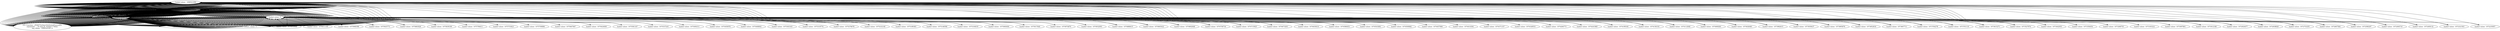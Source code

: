 digraph {
	"loaded values- -1090521896"
	"loaded values- 3"
	"loaded values- 3" -> "loaded values- -1090521896" [dir=back]
	"loaded values- -1246676664"
	"loaded values- -1246676664" -> "loaded values- 3" [dir=back]
	"loaded values- -1090521896"
	"loaded values- -1090521896" -> "loaded values- -1246676664" [dir=back]
	"loaded values- 1076054968"
	"loaded values- 1076054968" -> "loaded values- -1090521896" [dir=back]
	"loaded values- 0"
	"loaded values- 0" -> "loaded values- 1076054968" [dir=back]
	"Called from- _ZN2ft17TxtAxis1RefSwitch8moveLeftEtPt _ZN2ft7TxtAxis15isSwitchPressedEh callInst_values- 0"
	"Called from- _ZN2ft17TxtAxis1RefSwitch8moveLeftEtPt _ZN2ft7TxtAxis15isSwitchPressedEh callInst_values- 0" -> "loaded values- 0" [dir=back]
	"loaded values- 0"
	"loaded values- 0" -> "Called from- _ZN2ft17TxtAxis1RefSwitch8moveLeftEtPt _ZN2ft7TxtAxis15isSwitchPressedEh callInst_values- 0" [dir=back]
	"loaded values- -1246676664"
	"loaded values- -1246676664" -> "loaded values- 0" [dir=back]
	"loaded values- -1090521896"
	"loaded values- -1090521896" -> "loaded values- -1246676664" [dir=back]
	"FFF Function- _ZN2ft7TxtAxis15isSwitchPressedEh
arguments-   , %\"class.ft--TxtAxis\"* %this
arg_values- -1090522320 ,4
"
	"FFF Function- _ZN2ft7TxtAxis15isSwitchPressedEh
arguments-   , %\"class.ft--TxtAxis\"* %this
arg_values- -1090522320 ,4
" -> "loaded values- -1090521896" [dir=back]
	"loaded values- 4"
	"loaded values- 4" -> "FFF Function- _ZN2ft7TxtAxis15isSwitchPressedEh
arguments-   , %\"class.ft--TxtAxis\"* %this
arg_values- -1090522320 ,4
" [dir=back]
	"loaded values- 4"
	"loaded values- 4" -> "loaded values- 4" [dir=back]
	"loaded values- -1246676664"
	"loaded values- -1246676664" -> "loaded values- 4" [dir=back]
	"loaded values- -1090521896"
	"loaded values- -1090521896" -> "loaded values- -1246676664" [dir=back]
	"loaded values- 3"
	"loaded values- 3" -> "loaded values- -1090521896" [dir=back]
	"loaded values- -1246676664"
	"loaded values- -1246676664" -> "loaded values- 3" [dir=back]
	"loaded values- -1090521896"
	"loaded values- -1090521896" -> "loaded values- -1246676664" [dir=back]
	"loaded values- 1076011109"
	"loaded values- 1076011109" -> "loaded values- -1090521896" [dir=back]
	"loaded values- 0"
	"loaded values- 0" -> "loaded values- 1076011109" [dir=back]
	"Called from- _ZN2ft17TxtAxis1RefSwitch8moveLeftEtPt _ZN2ft7TxtAxis15isSwitchPressedEh callInst_values- 0"
	"Called from- _ZN2ft17TxtAxis1RefSwitch8moveLeftEtPt _ZN2ft7TxtAxis15isSwitchPressedEh callInst_values- 0" -> "loaded values- 0" [dir=back]
	"loaded values- 0"
	"loaded values- 0" -> "Called from- _ZN2ft17TxtAxis1RefSwitch8moveLeftEtPt _ZN2ft7TxtAxis15isSwitchPressedEh callInst_values- 0" [dir=back]
	"loaded values- -1246676664"
	"loaded values- -1246676664" -> "loaded values- 0" [dir=back]
	"loaded values- -1090521896"
	"loaded values- -1090521896" -> "loaded values- -1246676664" [dir=back]
	"FFF Function- _ZN2ft7TxtAxis15isSwitchPressedEh
arguments-   , %\"class.ft--TxtAxis\"* %this
arg_values- -1090522320 ,4
"
	"FFF Function- _ZN2ft7TxtAxis15isSwitchPressedEh
arguments-   , %\"class.ft--TxtAxis\"* %this
arg_values- -1090522320 ,4
" -> "loaded values- -1090521896" [dir=back]
	"loaded values- 4"
	"loaded values- 4" -> "FFF Function- _ZN2ft7TxtAxis15isSwitchPressedEh
arguments-   , %\"class.ft--TxtAxis\"* %this
arg_values- -1090522320 ,4
" [dir=back]
	"loaded values- 4"
	"loaded values- 4" -> "loaded values- 4" [dir=back]
	"loaded values- -1246676664"
	"loaded values- -1246676664" -> "loaded values- 4" [dir=back]
	"loaded values- -1090521896"
	"loaded values- -1090521896" -> "loaded values- -1246676664" [dir=back]
	"loaded values- 3"
	"loaded values- 3" -> "loaded values- -1090521896" [dir=back]
	"loaded values- -1246676664"
	"loaded values- -1246676664" -> "loaded values- 3" [dir=back]
	"loaded values- -1090521896"
	"loaded values- -1090521896" -> "loaded values- -1246676664" [dir=back]
	"loaded values- 1075968398"
	"loaded values- 1075968398" -> "loaded values- -1090521896" [dir=back]
	"loaded values- 0"
	"loaded values- 0" -> "loaded values- 1075968398" [dir=back]
	"Called from- _ZN2ft17TxtAxis1RefSwitch8moveLeftEtPt _ZN2ft7TxtAxis15isSwitchPressedEh callInst_values- 0"
	"Called from- _ZN2ft17TxtAxis1RefSwitch8moveLeftEtPt _ZN2ft7TxtAxis15isSwitchPressedEh callInst_values- 0" -> "loaded values- 0" [dir=back]
	"loaded values- 0"
	"loaded values- 0" -> "Called from- _ZN2ft17TxtAxis1RefSwitch8moveLeftEtPt _ZN2ft7TxtAxis15isSwitchPressedEh callInst_values- 0" [dir=back]
	"loaded values- -1246676664"
	"loaded values- -1246676664" -> "loaded values- 0" [dir=back]
	"loaded values- -1090521896"
	"loaded values- -1090521896" -> "loaded values- -1246676664" [dir=back]
	"FFF Function- _ZN2ft7TxtAxis15isSwitchPressedEh
arguments-   , %\"class.ft--TxtAxis\"* %this
arg_values- -1090522320 ,4
"
	"FFF Function- _ZN2ft7TxtAxis15isSwitchPressedEh
arguments-   , %\"class.ft--TxtAxis\"* %this
arg_values- -1090522320 ,4
" -> "loaded values- -1090521896" [dir=back]
	"loaded values- 4"
	"loaded values- 4" -> "FFF Function- _ZN2ft7TxtAxis15isSwitchPressedEh
arguments-   , %\"class.ft--TxtAxis\"* %this
arg_values- -1090522320 ,4
" [dir=back]
	"loaded values- 4"
	"loaded values- 4" -> "loaded values- 4" [dir=back]
	"loaded values- -1246676664"
	"loaded values- -1246676664" -> "loaded values- 4" [dir=back]
	"loaded values- -1090521896"
	"loaded values- -1090521896" -> "loaded values- -1246676664" [dir=back]
	"loaded values- 3"
	"loaded values- 3" -> "loaded values- -1090521896" [dir=back]
	"loaded values- -1246676664"
	"loaded values- -1246676664" -> "loaded values- 3" [dir=back]
	"loaded values- -1090521896"
	"loaded values- -1090521896" -> "loaded values- -1246676664" [dir=back]
	"loaded values- 1075925773"
	"loaded values- 1075925773" -> "loaded values- -1090521896" [dir=back]
	"loaded values- 0"
	"loaded values- 0" -> "loaded values- 1075925773" [dir=back]
	"Called from- _ZN2ft17TxtAxis1RefSwitch8moveLeftEtPt _ZN2ft7TxtAxis15isSwitchPressedEh callInst_values- 0"
	"Called from- _ZN2ft17TxtAxis1RefSwitch8moveLeftEtPt _ZN2ft7TxtAxis15isSwitchPressedEh callInst_values- 0" -> "loaded values- 0" [dir=back]
	"loaded values- 0"
	"loaded values- 0" -> "Called from- _ZN2ft17TxtAxis1RefSwitch8moveLeftEtPt _ZN2ft7TxtAxis15isSwitchPressedEh callInst_values- 0" [dir=back]
	"loaded values- -1246676664"
	"loaded values- -1246676664" -> "loaded values- 0" [dir=back]
	"loaded values- -1090521896"
	"loaded values- -1090521896" -> "loaded values- -1246676664" [dir=back]
	"FFF Function- _ZN2ft7TxtAxis15isSwitchPressedEh
arguments-   , %\"class.ft--TxtAxis\"* %this
arg_values- -1090522320 ,4
"
	"FFF Function- _ZN2ft7TxtAxis15isSwitchPressedEh
arguments-   , %\"class.ft--TxtAxis\"* %this
arg_values- -1090522320 ,4
" -> "loaded values- -1090521896" [dir=back]
	"loaded values- 4"
	"loaded values- 4" -> "FFF Function- _ZN2ft7TxtAxis15isSwitchPressedEh
arguments-   , %\"class.ft--TxtAxis\"* %this
arg_values- -1090522320 ,4
" [dir=back]
	"loaded values- 4"
	"loaded values- 4" -> "loaded values- 4" [dir=back]
	"loaded values- -1246676664"
	"loaded values- -1246676664" -> "loaded values- 4" [dir=back]
	"loaded values- -1090521896"
	"loaded values- -1090521896" -> "loaded values- -1246676664" [dir=back]
	"loaded values- 3"
	"loaded values- 3" -> "loaded values- -1090521896" [dir=back]
	"loaded values- -1246676664"
	"loaded values- -1246676664" -> "loaded values- 3" [dir=back]
	"loaded values- -1090521896"
	"loaded values- -1090521896" -> "loaded values- -1246676664" [dir=back]
	"loaded values- 1075883028"
	"loaded values- 1075883028" -> "loaded values- -1090521896" [dir=back]
	"loaded values- 0"
	"loaded values- 0" -> "loaded values- 1075883028" [dir=back]
	"Called from- _ZN2ft17TxtAxis1RefSwitch8moveLeftEtPt _ZN2ft7TxtAxis15isSwitchPressedEh callInst_values- 0"
	"Called from- _ZN2ft17TxtAxis1RefSwitch8moveLeftEtPt _ZN2ft7TxtAxis15isSwitchPressedEh callInst_values- 0" -> "loaded values- 0" [dir=back]
	"loaded values- 0"
	"loaded values- 0" -> "Called from- _ZN2ft17TxtAxis1RefSwitch8moveLeftEtPt _ZN2ft7TxtAxis15isSwitchPressedEh callInst_values- 0" [dir=back]
	"loaded values- -1246676664"
	"loaded values- -1246676664" -> "loaded values- 0" [dir=back]
	"loaded values- -1090521896"
	"loaded values- -1090521896" -> "loaded values- -1246676664" [dir=back]
	"FFF Function- _ZN2ft7TxtAxis15isSwitchPressedEh
arguments-   , %\"class.ft--TxtAxis\"* %this
arg_values- -1090522320 ,4
"
	"FFF Function- _ZN2ft7TxtAxis15isSwitchPressedEh
arguments-   , %\"class.ft--TxtAxis\"* %this
arg_values- -1090522320 ,4
" -> "loaded values- -1090521896" [dir=back]
	"loaded values- 4"
	"loaded values- 4" -> "FFF Function- _ZN2ft7TxtAxis15isSwitchPressedEh
arguments-   , %\"class.ft--TxtAxis\"* %this
arg_values- -1090522320 ,4
" [dir=back]
	"loaded values- 4"
	"loaded values- 4" -> "loaded values- 4" [dir=back]
	"loaded values- -1246676664"
	"loaded values- -1246676664" -> "loaded values- 4" [dir=back]
	"loaded values- -1090521896"
	"loaded values- -1090521896" -> "loaded values- -1246676664" [dir=back]
	"loaded values- 3"
	"loaded values- 3" -> "loaded values- -1090521896" [dir=back]
	"loaded values- -1246676664"
	"loaded values- -1246676664" -> "loaded values- 3" [dir=back]
	"loaded values- -1090521896"
	"loaded values- -1090521896" -> "loaded values- -1246676664" [dir=back]
	"loaded values- 1075839199"
	"loaded values- 1075839199" -> "loaded values- -1090521896" [dir=back]
	"loaded values- 0"
	"loaded values- 0" -> "loaded values- 1075839199" [dir=back]
	"Called from- _ZN2ft17TxtAxis1RefSwitch8moveLeftEtPt _ZN2ft7TxtAxis15isSwitchPressedEh callInst_values- 0"
	"Called from- _ZN2ft17TxtAxis1RefSwitch8moveLeftEtPt _ZN2ft7TxtAxis15isSwitchPressedEh callInst_values- 0" -> "loaded values- 0" [dir=back]
	"loaded values- 0"
	"loaded values- 0" -> "Called from- _ZN2ft17TxtAxis1RefSwitch8moveLeftEtPt _ZN2ft7TxtAxis15isSwitchPressedEh callInst_values- 0" [dir=back]
	"loaded values- -1246676664"
	"loaded values- -1246676664" -> "loaded values- 0" [dir=back]
	"loaded values- -1090521896"
	"loaded values- -1090521896" -> "loaded values- -1246676664" [dir=back]
	"FFF Function- _ZN2ft7TxtAxis15isSwitchPressedEh
arguments-   , %\"class.ft--TxtAxis\"* %this
arg_values- -1090522320 ,4
"
	"FFF Function- _ZN2ft7TxtAxis15isSwitchPressedEh
arguments-   , %\"class.ft--TxtAxis\"* %this
arg_values- -1090522320 ,4
" -> "loaded values- -1090521896" [dir=back]
	"loaded values- 4"
	"loaded values- 4" -> "FFF Function- _ZN2ft7TxtAxis15isSwitchPressedEh
arguments-   , %\"class.ft--TxtAxis\"* %this
arg_values- -1090522320 ,4
" [dir=back]
	"loaded values- 4"
	"loaded values- 4" -> "loaded values- 4" [dir=back]
	"loaded values- -1246676664"
	"loaded values- -1246676664" -> "loaded values- 4" [dir=back]
	"loaded values- -1090521896"
	"loaded values- -1090521896" -> "loaded values- -1246676664" [dir=back]
	"loaded values- 3"
	"loaded values- 3" -> "loaded values- -1090521896" [dir=back]
	"loaded values- -1246676664"
	"loaded values- -1246676664" -> "loaded values- 3" [dir=back]
	"loaded values- -1090521896"
	"loaded values- -1090521896" -> "loaded values- -1246676664" [dir=back]
	"loaded values- 1075796411"
	"loaded values- 1075796411" -> "loaded values- -1090521896" [dir=back]
	"loaded values- 0"
	"loaded values- 0" -> "loaded values- 1075796411" [dir=back]
	"Called from- _ZN2ft17TxtAxis1RefSwitch8moveLeftEtPt _ZN2ft7TxtAxis15isSwitchPressedEh callInst_values- 0"
	"Called from- _ZN2ft17TxtAxis1RefSwitch8moveLeftEtPt _ZN2ft7TxtAxis15isSwitchPressedEh callInst_values- 0" -> "loaded values- 0" [dir=back]
	"loaded values- 0"
	"loaded values- 0" -> "Called from- _ZN2ft17TxtAxis1RefSwitch8moveLeftEtPt _ZN2ft7TxtAxis15isSwitchPressedEh callInst_values- 0" [dir=back]
	"loaded values- -1246676664"
	"loaded values- -1246676664" -> "loaded values- 0" [dir=back]
	"loaded values- -1090521896"
	"loaded values- -1090521896" -> "loaded values- -1246676664" [dir=back]
	"FFF Function- _ZN2ft7TxtAxis15isSwitchPressedEh
arguments-   , %\"class.ft--TxtAxis\"* %this
arg_values- -1090522320 ,4
"
	"FFF Function- _ZN2ft7TxtAxis15isSwitchPressedEh
arguments-   , %\"class.ft--TxtAxis\"* %this
arg_values- -1090522320 ,4
" -> "loaded values- -1090521896" [dir=back]
	"loaded values- 4"
	"loaded values- 4" -> "FFF Function- _ZN2ft7TxtAxis15isSwitchPressedEh
arguments-   , %\"class.ft--TxtAxis\"* %this
arg_values- -1090522320 ,4
" [dir=back]
	"loaded values- 4"
	"loaded values- 4" -> "loaded values- 4" [dir=back]
	"loaded values- -1246676664"
	"loaded values- -1246676664" -> "loaded values- 4" [dir=back]
	"loaded values- -1090521896"
	"loaded values- -1090521896" -> "loaded values- -1246676664" [dir=back]
	"loaded values- 3"
	"loaded values- 3" -> "loaded values- -1090521896" [dir=back]
	"loaded values- -1246676664"
	"loaded values- -1246676664" -> "loaded values- 3" [dir=back]
	"loaded values- -1090521896"
	"loaded values- -1090521896" -> "loaded values- -1246676664" [dir=back]
	"loaded values- 1075753623"
	"loaded values- 1075753623" -> "loaded values- -1090521896" [dir=back]
	"loaded values- 0"
	"loaded values- 0" -> "loaded values- 1075753623" [dir=back]
	"Called from- _ZN2ft17TxtAxis1RefSwitch8moveLeftEtPt _ZN2ft7TxtAxis15isSwitchPressedEh callInst_values- 0"
	"Called from- _ZN2ft17TxtAxis1RefSwitch8moveLeftEtPt _ZN2ft7TxtAxis15isSwitchPressedEh callInst_values- 0" -> "loaded values- 0" [dir=back]
	"loaded values- 0"
	"loaded values- 0" -> "Called from- _ZN2ft17TxtAxis1RefSwitch8moveLeftEtPt _ZN2ft7TxtAxis15isSwitchPressedEh callInst_values- 0" [dir=back]
	"loaded values- -1246676664"
	"loaded values- -1246676664" -> "loaded values- 0" [dir=back]
	"loaded values- -1090521896"
	"loaded values- -1090521896" -> "loaded values- -1246676664" [dir=back]
	"FFF Function- _ZN2ft7TxtAxis15isSwitchPressedEh
arguments-   , %\"class.ft--TxtAxis\"* %this
arg_values- -1090522320 ,4
"
	"FFF Function- _ZN2ft7TxtAxis15isSwitchPressedEh
arguments-   , %\"class.ft--TxtAxis\"* %this
arg_values- -1090522320 ,4
" -> "loaded values- -1090521896" [dir=back]
	"loaded values- 4"
	"loaded values- 4" -> "FFF Function- _ZN2ft7TxtAxis15isSwitchPressedEh
arguments-   , %\"class.ft--TxtAxis\"* %this
arg_values- -1090522320 ,4
" [dir=back]
	"loaded values- 4"
	"loaded values- 4" -> "loaded values- 4" [dir=back]
	"loaded values- -1246676664"
	"loaded values- -1246676664" -> "loaded values- 4" [dir=back]
	"loaded values- -1090521896"
	"loaded values- -1090521896" -> "loaded values- -1246676664" [dir=back]
	"loaded values- 3"
	"loaded values- 3" -> "loaded values- -1090521896" [dir=back]
	"loaded values- -1246676664"
	"loaded values- -1246676664" -> "loaded values- 3" [dir=back]
	"loaded values- -1090521896"
	"loaded values- -1090521896" -> "loaded values- -1246676664" [dir=back]
	"loaded values- 1075709896"
	"loaded values- 1075709896" -> "loaded values- -1090521896" [dir=back]
	"loaded values- 0"
	"loaded values- 0" -> "loaded values- 1075709896" [dir=back]
	"Called from- _ZN2ft17TxtAxis1RefSwitch8moveLeftEtPt _ZN2ft7TxtAxis15isSwitchPressedEh callInst_values- 0"
	"Called from- _ZN2ft17TxtAxis1RefSwitch8moveLeftEtPt _ZN2ft7TxtAxis15isSwitchPressedEh callInst_values- 0" -> "loaded values- 0" [dir=back]
	"loaded values- 0"
	"loaded values- 0" -> "Called from- _ZN2ft17TxtAxis1RefSwitch8moveLeftEtPt _ZN2ft7TxtAxis15isSwitchPressedEh callInst_values- 0" [dir=back]
	"loaded values- -1246676664"
	"loaded values- -1246676664" -> "loaded values- 0" [dir=back]
	"loaded values- -1090521896"
	"loaded values- -1090521896" -> "loaded values- -1246676664" [dir=back]
	"FFF Function- _ZN2ft7TxtAxis15isSwitchPressedEh
arguments-   , %\"class.ft--TxtAxis\"* %this
arg_values- -1090522320 ,4
"
	"FFF Function- _ZN2ft7TxtAxis15isSwitchPressedEh
arguments-   , %\"class.ft--TxtAxis\"* %this
arg_values- -1090522320 ,4
" -> "loaded values- -1090521896" [dir=back]
	"loaded values- 4"
	"loaded values- 4" -> "FFF Function- _ZN2ft7TxtAxis15isSwitchPressedEh
arguments-   , %\"class.ft--TxtAxis\"* %this
arg_values- -1090522320 ,4
" [dir=back]
	"loaded values- 4"
	"loaded values- 4" -> "loaded values- 4" [dir=back]
	"loaded values- -1246676664"
	"loaded values- -1246676664" -> "loaded values- 4" [dir=back]
	"loaded values- -1090521896"
	"loaded values- -1090521896" -> "loaded values- -1246676664" [dir=back]
	"loaded values- 3"
	"loaded values- 3" -> "loaded values- -1090521896" [dir=back]
	"loaded values- -1246676664"
	"loaded values- -1246676664" -> "loaded values- 3" [dir=back]
	"loaded values- -1090521896"
	"loaded values- -1090521896" -> "loaded values- -1246676664" [dir=back]
	"loaded values- 1075667067"
	"loaded values- 1075667067" -> "loaded values- -1090521896" [dir=back]
	"loaded values- 0"
	"loaded values- 0" -> "loaded values- 1075667067" [dir=back]
	"Called from- _ZN2ft17TxtAxis1RefSwitch8moveLeftEtPt _ZN2ft7TxtAxis15isSwitchPressedEh callInst_values- 0"
	"Called from- _ZN2ft17TxtAxis1RefSwitch8moveLeftEtPt _ZN2ft7TxtAxis15isSwitchPressedEh callInst_values- 0" -> "loaded values- 0" [dir=back]
	"loaded values- 0"
	"loaded values- 0" -> "Called from- _ZN2ft17TxtAxis1RefSwitch8moveLeftEtPt _ZN2ft7TxtAxis15isSwitchPressedEh callInst_values- 0" [dir=back]
	"loaded values- -1246676664"
	"loaded values- -1246676664" -> "loaded values- 0" [dir=back]
	"loaded values- -1090521896"
	"loaded values- -1090521896" -> "loaded values- -1246676664" [dir=back]
	"FFF Function- _ZN2ft7TxtAxis15isSwitchPressedEh
arguments-   , %\"class.ft--TxtAxis\"* %this
arg_values- -1090522320 ,4
"
	"FFF Function- _ZN2ft7TxtAxis15isSwitchPressedEh
arguments-   , %\"class.ft--TxtAxis\"* %this
arg_values- -1090522320 ,4
" -> "loaded values- -1090521896" [dir=back]
	"loaded values- 4"
	"loaded values- 4" -> "FFF Function- _ZN2ft7TxtAxis15isSwitchPressedEh
arguments-   , %\"class.ft--TxtAxis\"* %this
arg_values- -1090522320 ,4
" [dir=back]
	"loaded values- 4"
	"loaded values- 4" -> "loaded values- 4" [dir=back]
	"loaded values- -1246676664"
	"loaded values- -1246676664" -> "loaded values- 4" [dir=back]
	"loaded values- -1090521896"
	"loaded values- -1090521896" -> "loaded values- -1246676664" [dir=back]
	"loaded values- 3"
	"loaded values- 3" -> "loaded values- -1090521896" [dir=back]
	"loaded values- -1246676664"
	"loaded values- -1246676664" -> "loaded values- 3" [dir=back]
	"loaded values- -1090521896"
	"loaded values- -1090521896" -> "loaded values- -1246676664" [dir=back]
	"loaded values- 1075624009"
	"loaded values- 1075624009" -> "loaded values- -1090521896" [dir=back]
	"loaded values- 0"
	"loaded values- 0" -> "loaded values- 1075624009" [dir=back]
	"Called from- _ZN2ft17TxtAxis1RefSwitch8moveLeftEtPt _ZN2ft7TxtAxis15isSwitchPressedEh callInst_values- 0"
	"Called from- _ZN2ft17TxtAxis1RefSwitch8moveLeftEtPt _ZN2ft7TxtAxis15isSwitchPressedEh callInst_values- 0" -> "loaded values- 0" [dir=back]
	"loaded values- 0"
	"loaded values- 0" -> "Called from- _ZN2ft17TxtAxis1RefSwitch8moveLeftEtPt _ZN2ft7TxtAxis15isSwitchPressedEh callInst_values- 0" [dir=back]
	"loaded values- -1246676664"
	"loaded values- -1246676664" -> "loaded values- 0" [dir=back]
	"loaded values- -1090521896"
	"loaded values- -1090521896" -> "loaded values- -1246676664" [dir=back]
	"FFF Function- _ZN2ft7TxtAxis15isSwitchPressedEh
arguments-   , %\"class.ft--TxtAxis\"* %this
arg_values- -1090522320 ,4
"
	"FFF Function- _ZN2ft7TxtAxis15isSwitchPressedEh
arguments-   , %\"class.ft--TxtAxis\"* %this
arg_values- -1090522320 ,4
" -> "loaded values- -1090521896" [dir=back]
	"loaded values- 4"
	"loaded values- 4" -> "FFF Function- _ZN2ft7TxtAxis15isSwitchPressedEh
arguments-   , %\"class.ft--TxtAxis\"* %this
arg_values- -1090522320 ,4
" [dir=back]
	"loaded values- 4"
	"loaded values- 4" -> "loaded values- 4" [dir=back]
	"loaded values- -1246676664"
	"loaded values- -1246676664" -> "loaded values- 4" [dir=back]
	"loaded values- -1090521896"
	"loaded values- -1090521896" -> "loaded values- -1246676664" [dir=back]
	"loaded values- 3"
	"loaded values- 3" -> "loaded values- -1090521896" [dir=back]
	"loaded values- -1246676664"
	"loaded values- -1246676664" -> "loaded values- 3" [dir=back]
	"loaded values- -1090521896"
	"loaded values- -1090521896" -> "loaded values- -1246676664" [dir=back]
	"loaded values- 1075581167"
	"loaded values- 1075581167" -> "loaded values- -1090521896" [dir=back]
	"loaded values- 0"
	"loaded values- 0" -> "loaded values- 1075581167" [dir=back]
	"Called from- _ZN2ft17TxtAxis1RefSwitch8moveLeftEtPt _ZN2ft7TxtAxis15isSwitchPressedEh callInst_values- 0"
	"Called from- _ZN2ft17TxtAxis1RefSwitch8moveLeftEtPt _ZN2ft7TxtAxis15isSwitchPressedEh callInst_values- 0" -> "loaded values- 0" [dir=back]
	"loaded values- 0"
	"loaded values- 0" -> "Called from- _ZN2ft17TxtAxis1RefSwitch8moveLeftEtPt _ZN2ft7TxtAxis15isSwitchPressedEh callInst_values- 0" [dir=back]
	"loaded values- -1246676664"
	"loaded values- -1246676664" -> "loaded values- 0" [dir=back]
	"loaded values- -1090521896"
	"loaded values- -1090521896" -> "loaded values- -1246676664" [dir=back]
	"FFF Function- _ZN2ft7TxtAxis15isSwitchPressedEh
arguments-   , %\"class.ft--TxtAxis\"* %this
arg_values- -1090522320 ,4
"
	"FFF Function- _ZN2ft7TxtAxis15isSwitchPressedEh
arguments-   , %\"class.ft--TxtAxis\"* %this
arg_values- -1090522320 ,4
" -> "loaded values- -1090521896" [dir=back]
	"loaded values- 4"
	"loaded values- 4" -> "FFF Function- _ZN2ft7TxtAxis15isSwitchPressedEh
arguments-   , %\"class.ft--TxtAxis\"* %this
arg_values- -1090522320 ,4
" [dir=back]
	"loaded values- 4"
	"loaded values- 4" -> "loaded values- 4" [dir=back]
	"loaded values- -1246676664"
	"loaded values- -1246676664" -> "loaded values- 4" [dir=back]
	"loaded values- -1090521896"
	"loaded values- -1090521896" -> "loaded values- -1246676664" [dir=back]
	"loaded values- 3"
	"loaded values- 3" -> "loaded values- -1090521896" [dir=back]
	"loaded values- -1246676664"
	"loaded values- -1246676664" -> "loaded values- 3" [dir=back]
	"loaded values- -1090521896"
	"loaded values- -1090521896" -> "loaded values- -1246676664" [dir=back]
	"loaded values- 1075537243"
	"loaded values- 1075537243" -> "loaded values- -1090521896" [dir=back]
	"loaded values- 0"
	"loaded values- 0" -> "loaded values- 1075537243" [dir=back]
	"Called from- _ZN2ft17TxtAxis1RefSwitch8moveLeftEtPt _ZN2ft7TxtAxis15isSwitchPressedEh callInst_values- 0"
	"Called from- _ZN2ft17TxtAxis1RefSwitch8moveLeftEtPt _ZN2ft7TxtAxis15isSwitchPressedEh callInst_values- 0" -> "loaded values- 0" [dir=back]
	"loaded values- 0"
	"loaded values- 0" -> "Called from- _ZN2ft17TxtAxis1RefSwitch8moveLeftEtPt _ZN2ft7TxtAxis15isSwitchPressedEh callInst_values- 0" [dir=back]
	"loaded values- -1246676664"
	"loaded values- -1246676664" -> "loaded values- 0" [dir=back]
	"loaded values- -1090521896"
	"loaded values- -1090521896" -> "loaded values- -1246676664" [dir=back]
	"FFF Function- _ZN2ft7TxtAxis15isSwitchPressedEh
arguments-   , %\"class.ft--TxtAxis\"* %this
arg_values- -1090522320 ,4
"
	"FFF Function- _ZN2ft7TxtAxis15isSwitchPressedEh
arguments-   , %\"class.ft--TxtAxis\"* %this
arg_values- -1090522320 ,4
" -> "loaded values- -1090521896" [dir=back]
	"loaded values- 4"
	"loaded values- 4" -> "FFF Function- _ZN2ft7TxtAxis15isSwitchPressedEh
arguments-   , %\"class.ft--TxtAxis\"* %this
arg_values- -1090522320 ,4
" [dir=back]
	"loaded values- 4"
	"loaded values- 4" -> "loaded values- 4" [dir=back]
	"loaded values- -1246676664"
	"loaded values- -1246676664" -> "loaded values- 4" [dir=back]
	"loaded values- -1090521896"
	"loaded values- -1090521896" -> "loaded values- -1246676664" [dir=back]
	"loaded values- 3"
	"loaded values- 3" -> "loaded values- -1090521896" [dir=back]
	"loaded values- -1246676664"
	"loaded values- -1246676664" -> "loaded values- 3" [dir=back]
	"loaded values- -1090521896"
	"loaded values- -1090521896" -> "loaded values- -1246676664" [dir=back]
	"loaded values- 1075494311"
	"loaded values- 1075494311" -> "loaded values- -1090521896" [dir=back]
	"loaded values- 0"
	"loaded values- 0" -> "loaded values- 1075494311" [dir=back]
	"Called from- _ZN2ft17TxtAxis1RefSwitch8moveLeftEtPt _ZN2ft7TxtAxis15isSwitchPressedEh callInst_values- 0"
	"Called from- _ZN2ft17TxtAxis1RefSwitch8moveLeftEtPt _ZN2ft7TxtAxis15isSwitchPressedEh callInst_values- 0" -> "loaded values- 0" [dir=back]
	"loaded values- 0"
	"loaded values- 0" -> "Called from- _ZN2ft17TxtAxis1RefSwitch8moveLeftEtPt _ZN2ft7TxtAxis15isSwitchPressedEh callInst_values- 0" [dir=back]
	"loaded values- -1246676664"
	"loaded values- -1246676664" -> "loaded values- 0" [dir=back]
	"loaded values- -1090521896"
	"loaded values- -1090521896" -> "loaded values- -1246676664" [dir=back]
	"FFF Function- _ZN2ft7TxtAxis15isSwitchPressedEh
arguments-   , %\"class.ft--TxtAxis\"* %this
arg_values- -1090522320 ,4
"
	"FFF Function- _ZN2ft7TxtAxis15isSwitchPressedEh
arguments-   , %\"class.ft--TxtAxis\"* %this
arg_values- -1090522320 ,4
" -> "loaded values- -1090521896" [dir=back]
	"loaded values- 4"
	"loaded values- 4" -> "FFF Function- _ZN2ft7TxtAxis15isSwitchPressedEh
arguments-   , %\"class.ft--TxtAxis\"* %this
arg_values- -1090522320 ,4
" [dir=back]
	"loaded values- 4"
	"loaded values- 4" -> "loaded values- 4" [dir=back]
	"loaded values- -1246676664"
	"loaded values- -1246676664" -> "loaded values- 4" [dir=back]
	"loaded values- -1090521896"
	"loaded values- -1090521896" -> "loaded values- -1246676664" [dir=back]
	"loaded values- 3"
	"loaded values- 3" -> "loaded values- -1090521896" [dir=back]
	"loaded values- -1246676664"
	"loaded values- -1246676664" -> "loaded values- 3" [dir=back]
	"loaded values- -1090521896"
	"loaded values- -1090521896" -> "loaded values- -1246676664" [dir=back]
	"loaded values- 1075450978"
	"loaded values- 1075450978" -> "loaded values- -1090521896" [dir=back]
	"loaded values- 0"
	"loaded values- 0" -> "loaded values- 1075450978" [dir=back]
	"Called from- _ZN2ft17TxtAxis1RefSwitch8moveLeftEtPt _ZN2ft7TxtAxis15isSwitchPressedEh callInst_values- 0"
	"Called from- _ZN2ft17TxtAxis1RefSwitch8moveLeftEtPt _ZN2ft7TxtAxis15isSwitchPressedEh callInst_values- 0" -> "loaded values- 0" [dir=back]
	"loaded values- 0"
	"loaded values- 0" -> "Called from- _ZN2ft17TxtAxis1RefSwitch8moveLeftEtPt _ZN2ft7TxtAxis15isSwitchPressedEh callInst_values- 0" [dir=back]
	"loaded values- -1246676664"
	"loaded values- -1246676664" -> "loaded values- 0" [dir=back]
	"loaded values- -1090521896"
	"loaded values- -1090521896" -> "loaded values- -1246676664" [dir=back]
	"FFF Function- _ZN2ft7TxtAxis15isSwitchPressedEh
arguments-   , %\"class.ft--TxtAxis\"* %this
arg_values- -1090522320 ,4
"
	"FFF Function- _ZN2ft7TxtAxis15isSwitchPressedEh
arguments-   , %\"class.ft--TxtAxis\"* %this
arg_values- -1090522320 ,4
" -> "loaded values- -1090521896" [dir=back]
	"loaded values- 4"
	"loaded values- 4" -> "FFF Function- _ZN2ft7TxtAxis15isSwitchPressedEh
arguments-   , %\"class.ft--TxtAxis\"* %this
arg_values- -1090522320 ,4
" [dir=back]
	"loaded values- 4"
	"loaded values- 4" -> "loaded values- 4" [dir=back]
	"loaded values- -1246676664"
	"loaded values- -1246676664" -> "loaded values- 4" [dir=back]
	"loaded values- -1090521896"
	"loaded values- -1090521896" -> "loaded values- -1246676664" [dir=back]
	"loaded values- 3"
	"loaded values- 3" -> "loaded values- -1090521896" [dir=back]
	"loaded values- -1246676664"
	"loaded values- -1246676664" -> "loaded values- 3" [dir=back]
	"loaded values- -1090521896"
	"loaded values- -1090521896" -> "loaded values- -1246676664" [dir=back]
	"loaded values- 1075408002"
	"loaded values- 1075408002" -> "loaded values- -1090521896" [dir=back]
	"loaded values- 0"
	"loaded values- 0" -> "loaded values- 1075408002" [dir=back]
	"Called from- _ZN2ft17TxtAxis1RefSwitch8moveLeftEtPt _ZN2ft7TxtAxis15isSwitchPressedEh callInst_values- 0"
	"Called from- _ZN2ft17TxtAxis1RefSwitch8moveLeftEtPt _ZN2ft7TxtAxis15isSwitchPressedEh callInst_values- 0" -> "loaded values- 0" [dir=back]
	"loaded values- 0"
	"loaded values- 0" -> "Called from- _ZN2ft17TxtAxis1RefSwitch8moveLeftEtPt _ZN2ft7TxtAxis15isSwitchPressedEh callInst_values- 0" [dir=back]
	"loaded values- -1246676664"
	"loaded values- -1246676664" -> "loaded values- 0" [dir=back]
	"loaded values- -1090521896"
	"loaded values- -1090521896" -> "loaded values- -1246676664" [dir=back]
	"FFF Function- _ZN2ft7TxtAxis15isSwitchPressedEh
arguments-   , %\"class.ft--TxtAxis\"* %this
arg_values- -1090522320 ,4
"
	"FFF Function- _ZN2ft7TxtAxis15isSwitchPressedEh
arguments-   , %\"class.ft--TxtAxis\"* %this
arg_values- -1090522320 ,4
" -> "loaded values- -1090521896" [dir=back]
	"loaded values- 4"
	"loaded values- 4" -> "FFF Function- _ZN2ft7TxtAxis15isSwitchPressedEh
arguments-   , %\"class.ft--TxtAxis\"* %this
arg_values- -1090522320 ,4
" [dir=back]
	"loaded values- 4"
	"loaded values- 4" -> "loaded values- 4" [dir=back]
	"loaded values- -1246676664"
	"loaded values- -1246676664" -> "loaded values- 4" [dir=back]
	"loaded values- -1090521896"
	"loaded values- -1090521896" -> "loaded values- -1246676664" [dir=back]
	"loaded values- 3"
	"loaded values- 3" -> "loaded values- -1090521896" [dir=back]
	"loaded values- -1246676664"
	"loaded values- -1246676664" -> "loaded values- 3" [dir=back]
	"loaded values- -1090521896"
	"loaded values- -1090521896" -> "loaded values- -1246676664" [dir=back]
	"loaded values- 1075363163"
	"loaded values- 1075363163" -> "loaded values- -1090521896" [dir=back]
	"loaded values- 0"
	"loaded values- 0" -> "loaded values- 1075363163" [dir=back]
	"Called from- _ZN2ft17TxtAxis1RefSwitch8moveLeftEtPt _ZN2ft7TxtAxis15isSwitchPressedEh callInst_values- 0"
	"Called from- _ZN2ft17TxtAxis1RefSwitch8moveLeftEtPt _ZN2ft7TxtAxis15isSwitchPressedEh callInst_values- 0" -> "loaded values- 0" [dir=back]
	"loaded values- 0"
	"loaded values- 0" -> "Called from- _ZN2ft17TxtAxis1RefSwitch8moveLeftEtPt _ZN2ft7TxtAxis15isSwitchPressedEh callInst_values- 0" [dir=back]
	"loaded values- -1246676664"
	"loaded values- -1246676664" -> "loaded values- 0" [dir=back]
	"loaded values- -1090521896"
	"loaded values- -1090521896" -> "loaded values- -1246676664" [dir=back]
	"FFF Function- _ZN2ft7TxtAxis15isSwitchPressedEh
arguments-   , %\"class.ft--TxtAxis\"* %this
arg_values- -1090522320 ,4
"
	"FFF Function- _ZN2ft7TxtAxis15isSwitchPressedEh
arguments-   , %\"class.ft--TxtAxis\"* %this
arg_values- -1090522320 ,4
" -> "loaded values- -1090521896" [dir=back]
	"loaded values- 4"
	"loaded values- 4" -> "FFF Function- _ZN2ft7TxtAxis15isSwitchPressedEh
arguments-   , %\"class.ft--TxtAxis\"* %this
arg_values- -1090522320 ,4
" [dir=back]
	"loaded values- 4"
	"loaded values- 4" -> "loaded values- 4" [dir=back]
	"loaded values- -1246676664"
	"loaded values- -1246676664" -> "loaded values- 4" [dir=back]
	"loaded values- -1090521896"
	"loaded values- -1090521896" -> "loaded values- -1246676664" [dir=back]
	"loaded values- 3"
	"loaded values- 3" -> "loaded values- -1090521896" [dir=back]
	"loaded values- -1246676664"
	"loaded values- -1246676664" -> "loaded values- 3" [dir=back]
	"loaded values- -1090521896"
	"loaded values- -1090521896" -> "loaded values- -1246676664" [dir=back]
	"loaded values- 1075319774"
	"loaded values- 1075319774" -> "loaded values- -1090521896" [dir=back]
	"loaded values- 0"
	"loaded values- 0" -> "loaded values- 1075319774" [dir=back]
	"Called from- _ZN2ft17TxtAxis1RefSwitch8moveLeftEtPt _ZN2ft7TxtAxis15isSwitchPressedEh callInst_values- 0"
	"Called from- _ZN2ft17TxtAxis1RefSwitch8moveLeftEtPt _ZN2ft7TxtAxis15isSwitchPressedEh callInst_values- 0" -> "loaded values- 0" [dir=back]
	"loaded values- 0"
	"loaded values- 0" -> "Called from- _ZN2ft17TxtAxis1RefSwitch8moveLeftEtPt _ZN2ft7TxtAxis15isSwitchPressedEh callInst_values- 0" [dir=back]
	"loaded values- -1246676664"
	"loaded values- -1246676664" -> "loaded values- 0" [dir=back]
	"loaded values- -1090521896"
	"loaded values- -1090521896" -> "loaded values- -1246676664" [dir=back]
	"FFF Function- _ZN2ft7TxtAxis15isSwitchPressedEh
arguments-   , %\"class.ft--TxtAxis\"* %this
arg_values- -1090522320 ,4
"
	"FFF Function- _ZN2ft7TxtAxis15isSwitchPressedEh
arguments-   , %\"class.ft--TxtAxis\"* %this
arg_values- -1090522320 ,4
" -> "loaded values- -1090521896" [dir=back]
	"loaded values- 4"
	"loaded values- 4" -> "FFF Function- _ZN2ft7TxtAxis15isSwitchPressedEh
arguments-   , %\"class.ft--TxtAxis\"* %this
arg_values- -1090522320 ,4
" [dir=back]
	"loaded values- 4"
	"loaded values- 4" -> "loaded values- 4" [dir=back]
	"loaded values- -1246676664"
	"loaded values- -1246676664" -> "loaded values- 4" [dir=back]
	"loaded values- -1090521896"
	"loaded values- -1090521896" -> "loaded values- -1246676664" [dir=back]
	"loaded values- 3"
	"loaded values- 3" -> "loaded values- -1090521896" [dir=back]
	"loaded values- -1246676664"
	"loaded values- -1246676664" -> "loaded values- 3" [dir=back]
	"loaded values- -1090521896"
	"loaded values- -1090521896" -> "loaded values- -1246676664" [dir=back]
	"loaded values- 1075276678"
	"loaded values- 1075276678" -> "loaded values- -1090521896" [dir=back]
	"loaded values- 0"
	"loaded values- 0" -> "loaded values- 1075276678" [dir=back]
	"Called from- _ZN2ft17TxtAxis1RefSwitch8moveLeftEtPt _ZN2ft7TxtAxis15isSwitchPressedEh callInst_values- 0"
	"Called from- _ZN2ft17TxtAxis1RefSwitch8moveLeftEtPt _ZN2ft7TxtAxis15isSwitchPressedEh callInst_values- 0" -> "loaded values- 0" [dir=back]
	"loaded values- 0"
	"loaded values- 0" -> "Called from- _ZN2ft17TxtAxis1RefSwitch8moveLeftEtPt _ZN2ft7TxtAxis15isSwitchPressedEh callInst_values- 0" [dir=back]
	"loaded values- -1246676664"
	"loaded values- -1246676664" -> "loaded values- 0" [dir=back]
	"loaded values- -1090521896"
	"loaded values- -1090521896" -> "loaded values- -1246676664" [dir=back]
	"FFF Function- _ZN2ft7TxtAxis15isSwitchPressedEh
arguments-   , %\"class.ft--TxtAxis\"* %this
arg_values- -1090522320 ,4
"
	"FFF Function- _ZN2ft7TxtAxis15isSwitchPressedEh
arguments-   , %\"class.ft--TxtAxis\"* %this
arg_values- -1090522320 ,4
" -> "loaded values- -1090521896" [dir=back]
	"loaded values- 4"
	"loaded values- 4" -> "FFF Function- _ZN2ft7TxtAxis15isSwitchPressedEh
arguments-   , %\"class.ft--TxtAxis\"* %this
arg_values- -1090522320 ,4
" [dir=back]
	"loaded values- 4"
	"loaded values- 4" -> "loaded values- 4" [dir=back]
	"loaded values- -1246676664"
	"loaded values- -1246676664" -> "loaded values- 4" [dir=back]
	"loaded values- -1090521896"
	"loaded values- -1090521896" -> "loaded values- -1246676664" [dir=back]
	"loaded values- 3"
	"loaded values- 3" -> "loaded values- -1090521896" [dir=back]
	"loaded values- -1246676664"
	"loaded values- -1246676664" -> "loaded values- 3" [dir=back]
	"loaded values- -1090521896"
	"loaded values- -1090521896" -> "loaded values- -1246676664" [dir=back]
	"loaded values- 1075232140"
	"loaded values- 1075232140" -> "loaded values- -1090521896" [dir=back]
	"loaded values- 0"
	"loaded values- 0" -> "loaded values- 1075232140" [dir=back]
	"Called from- _ZN2ft17TxtAxis1RefSwitch8moveLeftEtPt _ZN2ft7TxtAxis15isSwitchPressedEh callInst_values- 0"
	"Called from- _ZN2ft17TxtAxis1RefSwitch8moveLeftEtPt _ZN2ft7TxtAxis15isSwitchPressedEh callInst_values- 0" -> "loaded values- 0" [dir=back]
	"loaded values- 0"
	"loaded values- 0" -> "Called from- _ZN2ft17TxtAxis1RefSwitch8moveLeftEtPt _ZN2ft7TxtAxis15isSwitchPressedEh callInst_values- 0" [dir=back]
	"loaded values- -1246676664"
	"loaded values- -1246676664" -> "loaded values- 0" [dir=back]
	"loaded values- -1090521896"
	"loaded values- -1090521896" -> "loaded values- -1246676664" [dir=back]
	"FFF Function- _ZN2ft7TxtAxis15isSwitchPressedEh
arguments-   , %\"class.ft--TxtAxis\"* %this
arg_values- -1090522320 ,4
"
	"FFF Function- _ZN2ft7TxtAxis15isSwitchPressedEh
arguments-   , %\"class.ft--TxtAxis\"* %this
arg_values- -1090522320 ,4
" -> "loaded values- -1090521896" [dir=back]
	"loaded values- 4"
	"loaded values- 4" -> "FFF Function- _ZN2ft7TxtAxis15isSwitchPressedEh
arguments-   , %\"class.ft--TxtAxis\"* %this
arg_values- -1090522320 ,4
" [dir=back]
	"loaded values- 4"
	"loaded values- 4" -> "loaded values- 4" [dir=back]
	"loaded values- -1246676664"
	"loaded values- -1246676664" -> "loaded values- 4" [dir=back]
	"loaded values- -1090521896"
	"loaded values- -1090521896" -> "loaded values- -1246676664" [dir=back]
	"loaded values- 3"
	"loaded values- 3" -> "loaded values- -1090521896" [dir=back]
	"loaded values- -1246676664"
	"loaded values- -1246676664" -> "loaded values- 3" [dir=back]
	"loaded values- -1090521896"
	"loaded values- -1090521896" -> "loaded values- -1246676664" [dir=back]
	"loaded values- 1075189383"
	"loaded values- 1075189383" -> "loaded values- -1090521896" [dir=back]
	"loaded values- 0"
	"loaded values- 0" -> "loaded values- 1075189383" [dir=back]
	"Called from- _ZN2ft17TxtAxis1RefSwitch8moveLeftEtPt _ZN2ft7TxtAxis15isSwitchPressedEh callInst_values- 0"
	"Called from- _ZN2ft17TxtAxis1RefSwitch8moveLeftEtPt _ZN2ft7TxtAxis15isSwitchPressedEh callInst_values- 0" -> "loaded values- 0" [dir=back]
	"loaded values- 0"
	"loaded values- 0" -> "Called from- _ZN2ft17TxtAxis1RefSwitch8moveLeftEtPt _ZN2ft7TxtAxis15isSwitchPressedEh callInst_values- 0" [dir=back]
	"loaded values- -1246676664"
	"loaded values- -1246676664" -> "loaded values- 0" [dir=back]
	"loaded values- -1090521896"
	"loaded values- -1090521896" -> "loaded values- -1246676664" [dir=back]
	"FFF Function- _ZN2ft7TxtAxis15isSwitchPressedEh
arguments-   , %\"class.ft--TxtAxis\"* %this
arg_values- -1090522320 ,4
"
	"FFF Function- _ZN2ft7TxtAxis15isSwitchPressedEh
arguments-   , %\"class.ft--TxtAxis\"* %this
arg_values- -1090522320 ,4
" -> "loaded values- -1090521896" [dir=back]
	"loaded values- 4"
	"loaded values- 4" -> "FFF Function- _ZN2ft7TxtAxis15isSwitchPressedEh
arguments-   , %\"class.ft--TxtAxis\"* %this
arg_values- -1090522320 ,4
" [dir=back]
	"loaded values- 4"
	"loaded values- 4" -> "loaded values- 4" [dir=back]
	"loaded values- -1246676664"
	"loaded values- -1246676664" -> "loaded values- 4" [dir=back]
	"loaded values- -1090521896"
	"loaded values- -1090521896" -> "loaded values- -1246676664" [dir=back]
	"loaded values- 3"
	"loaded values- 3" -> "loaded values- -1090521896" [dir=back]
	"loaded values- -1246676664"
	"loaded values- -1246676664" -> "loaded values- 3" [dir=back]
	"loaded values- -1090521896"
	"loaded values- -1090521896" -> "loaded values- -1246676664" [dir=back]
	"loaded values- 1075146596"
	"loaded values- 1075146596" -> "loaded values- -1090521896" [dir=back]
	"loaded values- 0"
	"loaded values- 0" -> "loaded values- 1075146596" [dir=back]
	"Called from- _ZN2ft17TxtAxis1RefSwitch8moveLeftEtPt _ZN2ft7TxtAxis15isSwitchPressedEh callInst_values- 0"
	"Called from- _ZN2ft17TxtAxis1RefSwitch8moveLeftEtPt _ZN2ft7TxtAxis15isSwitchPressedEh callInst_values- 0" -> "loaded values- 0" [dir=back]
	"loaded values- 0"
	"loaded values- 0" -> "Called from- _ZN2ft17TxtAxis1RefSwitch8moveLeftEtPt _ZN2ft7TxtAxis15isSwitchPressedEh callInst_values- 0" [dir=back]
	"loaded values- -1246676664"
	"loaded values- -1246676664" -> "loaded values- 0" [dir=back]
	"loaded values- -1090521896"
	"loaded values- -1090521896" -> "loaded values- -1246676664" [dir=back]
	"FFF Function- _ZN2ft7TxtAxis15isSwitchPressedEh
arguments-   , %\"class.ft--TxtAxis\"* %this
arg_values- -1090522320 ,4
"
	"FFF Function- _ZN2ft7TxtAxis15isSwitchPressedEh
arguments-   , %\"class.ft--TxtAxis\"* %this
arg_values- -1090522320 ,4
" -> "loaded values- -1090521896" [dir=back]
	"loaded values- 4"
	"loaded values- 4" -> "FFF Function- _ZN2ft7TxtAxis15isSwitchPressedEh
arguments-   , %\"class.ft--TxtAxis\"* %this
arg_values- -1090522320 ,4
" [dir=back]
	"loaded values- 4"
	"loaded values- 4" -> "loaded values- 4" [dir=back]
	"loaded values- -1246676664"
	"loaded values- -1246676664" -> "loaded values- 4" [dir=back]
	"loaded values- -1090521896"
	"loaded values- -1090521896" -> "loaded values- -1246676664" [dir=back]
	"loaded values- 3"
	"loaded values- 3" -> "loaded values- -1090521896" [dir=back]
	"loaded values- -1246676664"
	"loaded values- -1246676664" -> "loaded values- 3" [dir=back]
	"loaded values- -1090521896"
	"loaded values- -1090521896" -> "loaded values- -1246676664" [dir=back]
	"loaded values- 1075104019"
	"loaded values- 1075104019" -> "loaded values- -1090521896" [dir=back]
	"loaded values- 0"
	"loaded values- 0" -> "loaded values- 1075104019" [dir=back]
	"Called from- _ZN2ft17TxtAxis1RefSwitch8moveLeftEtPt _ZN2ft7TxtAxis15isSwitchPressedEh callInst_values- 0"
	"Called from- _ZN2ft17TxtAxis1RefSwitch8moveLeftEtPt _ZN2ft7TxtAxis15isSwitchPressedEh callInst_values- 0" -> "loaded values- 0" [dir=back]
	"loaded values- 0"
	"loaded values- 0" -> "Called from- _ZN2ft17TxtAxis1RefSwitch8moveLeftEtPt _ZN2ft7TxtAxis15isSwitchPressedEh callInst_values- 0" [dir=back]
	"loaded values- -1246676664"
	"loaded values- -1246676664" -> "loaded values- 0" [dir=back]
	"loaded values- -1090521896"
	"loaded values- -1090521896" -> "loaded values- -1246676664" [dir=back]
	"FFF Function- _ZN2ft7TxtAxis15isSwitchPressedEh
arguments-   , %\"class.ft--TxtAxis\"* %this
arg_values- -1090522320 ,4
"
	"FFF Function- _ZN2ft7TxtAxis15isSwitchPressedEh
arguments-   , %\"class.ft--TxtAxis\"* %this
arg_values- -1090522320 ,4
" -> "loaded values- -1090521896" [dir=back]
	"loaded values- 4"
	"loaded values- 4" -> "FFF Function- _ZN2ft7TxtAxis15isSwitchPressedEh
arguments-   , %\"class.ft--TxtAxis\"* %this
arg_values- -1090522320 ,4
" [dir=back]
	"loaded values- 4"
	"loaded values- 4" -> "loaded values- 4" [dir=back]
	"loaded values- -1246676664"
	"loaded values- -1246676664" -> "loaded values- 4" [dir=back]
	"loaded values- -1090521896"
	"loaded values- -1090521896" -> "loaded values- -1246676664" [dir=back]
	"loaded values- 3"
	"loaded values- 3" -> "loaded values- -1090521896" [dir=back]
	"loaded values- -1246676664"
	"loaded values- -1246676664" -> "loaded values- 3" [dir=back]
	"loaded values- -1090521896"
	"loaded values- -1090521896" -> "loaded values- -1246676664" [dir=back]
	"loaded values- 1075060404"
	"loaded values- 1075060404" -> "loaded values- -1090521896" [dir=back]
	"loaded values- 0"
	"loaded values- 0" -> "loaded values- 1075060404" [dir=back]
	"Called from- _ZN2ft17TxtAxis1RefSwitch8moveLeftEtPt _ZN2ft7TxtAxis15isSwitchPressedEh callInst_values- 0"
	"Called from- _ZN2ft17TxtAxis1RefSwitch8moveLeftEtPt _ZN2ft7TxtAxis15isSwitchPressedEh callInst_values- 0" -> "loaded values- 0" [dir=back]
	"loaded values- 0"
	"loaded values- 0" -> "Called from- _ZN2ft17TxtAxis1RefSwitch8moveLeftEtPt _ZN2ft7TxtAxis15isSwitchPressedEh callInst_values- 0" [dir=back]
	"loaded values- -1246676664"
	"loaded values- -1246676664" -> "loaded values- 0" [dir=back]
	"loaded values- -1090521896"
	"loaded values- -1090521896" -> "loaded values- -1246676664" [dir=back]
	"FFF Function- _ZN2ft7TxtAxis15isSwitchPressedEh
arguments-   , %\"class.ft--TxtAxis\"* %this
arg_values- -1090522320 ,4
"
	"FFF Function- _ZN2ft7TxtAxis15isSwitchPressedEh
arguments-   , %\"class.ft--TxtAxis\"* %this
arg_values- -1090522320 ,4
" -> "loaded values- -1090521896" [dir=back]
	"loaded values- 4"
	"loaded values- 4" -> "FFF Function- _ZN2ft7TxtAxis15isSwitchPressedEh
arguments-   , %\"class.ft--TxtAxis\"* %this
arg_values- -1090522320 ,4
" [dir=back]
	"loaded values- 4"
	"loaded values- 4" -> "loaded values- 4" [dir=back]
	"loaded values- -1246676664"
	"loaded values- -1246676664" -> "loaded values- 4" [dir=back]
	"loaded values- -1090521896"
	"loaded values- -1090521896" -> "loaded values- -1246676664" [dir=back]
	"loaded values- 3"
	"loaded values- 3" -> "loaded values- -1090521896" [dir=back]
	"loaded values- -1246676664"
	"loaded values- -1246676664" -> "loaded values- 3" [dir=back]
	"loaded values- -1090521896"
	"loaded values- -1090521896" -> "loaded values- -1246676664" [dir=back]
	"loaded values- 1075017640"
	"loaded values- 1075017640" -> "loaded values- -1090521896" [dir=back]
	"loaded values- 0"
	"loaded values- 0" -> "loaded values- 1075017640" [dir=back]
	"Called from- _ZN2ft17TxtAxis1RefSwitch8moveLeftEtPt _ZN2ft7TxtAxis15isSwitchPressedEh callInst_values- 0"
	"Called from- _ZN2ft17TxtAxis1RefSwitch8moveLeftEtPt _ZN2ft7TxtAxis15isSwitchPressedEh callInst_values- 0" -> "loaded values- 0" [dir=back]
	"loaded values- 0"
	"loaded values- 0" -> "Called from- _ZN2ft17TxtAxis1RefSwitch8moveLeftEtPt _ZN2ft7TxtAxis15isSwitchPressedEh callInst_values- 0" [dir=back]
	"loaded values- -1246676664"
	"loaded values- -1246676664" -> "loaded values- 0" [dir=back]
	"loaded values- -1090521896"
	"loaded values- -1090521896" -> "loaded values- -1246676664" [dir=back]
	"FFF Function- _ZN2ft7TxtAxis15isSwitchPressedEh
arguments-   , %\"class.ft--TxtAxis\"* %this
arg_values- -1090522320 ,4
"
	"FFF Function- _ZN2ft7TxtAxis15isSwitchPressedEh
arguments-   , %\"class.ft--TxtAxis\"* %this
arg_values- -1090522320 ,4
" -> "loaded values- -1090521896" [dir=back]
	"loaded values- 4"
	"loaded values- 4" -> "FFF Function- _ZN2ft7TxtAxis15isSwitchPressedEh
arguments-   , %\"class.ft--TxtAxis\"* %this
arg_values- -1090522320 ,4
" [dir=back]
	"loaded values- 4"
	"loaded values- 4" -> "loaded values- 4" [dir=back]
	"loaded values- -1246676664"
	"loaded values- -1246676664" -> "loaded values- 4" [dir=back]
	"loaded values- -1090521896"
	"loaded values- -1090521896" -> "loaded values- -1246676664" [dir=back]
	"loaded values- 3"
	"loaded values- 3" -> "loaded values- -1090521896" [dir=back]
	"loaded values- -1246676664"
	"loaded values- -1246676664" -> "loaded values- 3" [dir=back]
	"loaded values- -1090521896"
	"loaded values- -1090521896" -> "loaded values- -1246676664" [dir=back]
	"loaded values- 1074974870"
	"loaded values- 1074974870" -> "loaded values- -1090521896" [dir=back]
	"loaded values- 0"
	"loaded values- 0" -> "loaded values- 1074974870" [dir=back]
	"Called from- _ZN2ft17TxtAxis1RefSwitch8moveLeftEtPt _ZN2ft7TxtAxis15isSwitchPressedEh callInst_values- 0"
	"Called from- _ZN2ft17TxtAxis1RefSwitch8moveLeftEtPt _ZN2ft7TxtAxis15isSwitchPressedEh callInst_values- 0" -> "loaded values- 0" [dir=back]
	"loaded values- 0"
	"loaded values- 0" -> "Called from- _ZN2ft17TxtAxis1RefSwitch8moveLeftEtPt _ZN2ft7TxtAxis15isSwitchPressedEh callInst_values- 0" [dir=back]
	"loaded values- -1246676664"
	"loaded values- -1246676664" -> "loaded values- 0" [dir=back]
	"loaded values- -1090521896"
	"loaded values- -1090521896" -> "loaded values- -1246676664" [dir=back]
	"FFF Function- _ZN2ft7TxtAxis15isSwitchPressedEh
arguments-   , %\"class.ft--TxtAxis\"* %this
arg_values- -1090522320 ,4
"
	"FFF Function- _ZN2ft7TxtAxis15isSwitchPressedEh
arguments-   , %\"class.ft--TxtAxis\"* %this
arg_values- -1090522320 ,4
" -> "loaded values- -1090521896" [dir=back]
	"loaded values- 4"
	"loaded values- 4" -> "FFF Function- _ZN2ft7TxtAxis15isSwitchPressedEh
arguments-   , %\"class.ft--TxtAxis\"* %this
arg_values- -1090522320 ,4
" [dir=back]
	"loaded values- 4"
	"loaded values- 4" -> "loaded values- 4" [dir=back]
	"loaded values- -1246676664"
	"loaded values- -1246676664" -> "loaded values- 4" [dir=back]
	"loaded values- -1090521896"
	"loaded values- -1090521896" -> "loaded values- -1246676664" [dir=back]
	"loaded values- 3"
	"loaded values- 3" -> "loaded values- -1090521896" [dir=back]
	"loaded values- -1246676664"
	"loaded values- -1246676664" -> "loaded values- 3" [dir=back]
	"loaded values- -1090521896"
	"loaded values- -1090521896" -> "loaded values- -1246676664" [dir=back]
	"loaded values- 1074932093"
	"loaded values- 1074932093" -> "loaded values- -1090521896" [dir=back]
	"loaded values- 0"
	"loaded values- 0" -> "loaded values- 1074932093" [dir=back]
	"Called from- _ZN2ft17TxtAxis1RefSwitch8moveLeftEtPt _ZN2ft7TxtAxis15isSwitchPressedEh callInst_values- 0"
	"Called from- _ZN2ft17TxtAxis1RefSwitch8moveLeftEtPt _ZN2ft7TxtAxis15isSwitchPressedEh callInst_values- 0" -> "loaded values- 0" [dir=back]
	"loaded values- 0"
	"loaded values- 0" -> "Called from- _ZN2ft17TxtAxis1RefSwitch8moveLeftEtPt _ZN2ft7TxtAxis15isSwitchPressedEh callInst_values- 0" [dir=back]
	"loaded values- -1246676664"
	"loaded values- -1246676664" -> "loaded values- 0" [dir=back]
	"loaded values- -1090521896"
	"loaded values- -1090521896" -> "loaded values- -1246676664" [dir=back]
	"FFF Function- _ZN2ft7TxtAxis15isSwitchPressedEh
arguments-   , %\"class.ft--TxtAxis\"* %this
arg_values- -1090522320 ,4
"
	"FFF Function- _ZN2ft7TxtAxis15isSwitchPressedEh
arguments-   , %\"class.ft--TxtAxis\"* %this
arg_values- -1090522320 ,4
" -> "loaded values- -1090521896" [dir=back]
	"loaded values- 4"
	"loaded values- 4" -> "FFF Function- _ZN2ft7TxtAxis15isSwitchPressedEh
arguments-   , %\"class.ft--TxtAxis\"* %this
arg_values- -1090522320 ,4
" [dir=back]
	"loaded values- 4"
	"loaded values- 4" -> "loaded values- 4" [dir=back]
	"loaded values- -1246676664"
	"loaded values- -1246676664" -> "loaded values- 4" [dir=back]
	"loaded values- -1090521896"
	"loaded values- -1090521896" -> "loaded values- -1246676664" [dir=back]
	"loaded values- 3"
	"loaded values- 3" -> "loaded values- -1090521896" [dir=back]
	"loaded values- -1246676664"
	"loaded values- -1246676664" -> "loaded values- 3" [dir=back]
	"loaded values- -1090521896"
	"loaded values- -1090521896" -> "loaded values- -1246676664" [dir=back]
	"loaded values- 1074888415"
	"loaded values- 1074888415" -> "loaded values- -1090521896" [dir=back]
	"loaded values- 0"
	"loaded values- 0" -> "loaded values- 1074888415" [dir=back]
	"Called from- _ZN2ft17TxtAxis1RefSwitch8moveLeftEtPt _ZN2ft7TxtAxis15isSwitchPressedEh callInst_values- 0"
	"Called from- _ZN2ft17TxtAxis1RefSwitch8moveLeftEtPt _ZN2ft7TxtAxis15isSwitchPressedEh callInst_values- 0" -> "loaded values- 0" [dir=back]
	"loaded values- 0"
	"loaded values- 0" -> "Called from- _ZN2ft17TxtAxis1RefSwitch8moveLeftEtPt _ZN2ft7TxtAxis15isSwitchPressedEh callInst_values- 0" [dir=back]
	"loaded values- -1246676664"
	"loaded values- -1246676664" -> "loaded values- 0" [dir=back]
	"loaded values- -1090521896"
	"loaded values- -1090521896" -> "loaded values- -1246676664" [dir=back]
	"FFF Function- _ZN2ft7TxtAxis15isSwitchPressedEh
arguments-   , %\"class.ft--TxtAxis\"* %this
arg_values- -1090522320 ,4
"
	"FFF Function- _ZN2ft7TxtAxis15isSwitchPressedEh
arguments-   , %\"class.ft--TxtAxis\"* %this
arg_values- -1090522320 ,4
" -> "loaded values- -1090521896" [dir=back]
	"loaded values- 4"
	"loaded values- 4" -> "FFF Function- _ZN2ft7TxtAxis15isSwitchPressedEh
arguments-   , %\"class.ft--TxtAxis\"* %this
arg_values- -1090522320 ,4
" [dir=back]
	"loaded values- 4"
	"loaded values- 4" -> "loaded values- 4" [dir=back]
	"loaded values- -1246676664"
	"loaded values- -1246676664" -> "loaded values- 4" [dir=back]
	"loaded values- -1090521896"
	"loaded values- -1090521896" -> "loaded values- -1246676664" [dir=back]
	"loaded values- 3"
	"loaded values- 3" -> "loaded values- -1090521896" [dir=back]
	"loaded values- -1246676664"
	"loaded values- -1246676664" -> "loaded values- 3" [dir=back]
	"loaded values- -1090521896"
	"loaded values- -1090521896" -> "loaded values- -1246676664" [dir=back]
	"loaded values- 1074845422"
	"loaded values- 1074845422" -> "loaded values- -1090521896" [dir=back]
	"loaded values- 0"
	"loaded values- 0" -> "loaded values- 1074845422" [dir=back]
	"Called from- _ZN2ft17TxtAxis1RefSwitch8moveLeftEtPt _ZN2ft7TxtAxis15isSwitchPressedEh callInst_values- 0"
	"Called from- _ZN2ft17TxtAxis1RefSwitch8moveLeftEtPt _ZN2ft7TxtAxis15isSwitchPressedEh callInst_values- 0" -> "loaded values- 0" [dir=back]
	"loaded values- 0"
	"loaded values- 0" -> "Called from- _ZN2ft17TxtAxis1RefSwitch8moveLeftEtPt _ZN2ft7TxtAxis15isSwitchPressedEh callInst_values- 0" [dir=back]
	"loaded values- -1246676664"
	"loaded values- -1246676664" -> "loaded values- 0" [dir=back]
	"loaded values- -1090521896"
	"loaded values- -1090521896" -> "loaded values- -1246676664" [dir=back]
	"FFF Function- _ZN2ft7TxtAxis15isSwitchPressedEh
arguments-   , %\"class.ft--TxtAxis\"* %this
arg_values- -1090522320 ,4
"
	"FFF Function- _ZN2ft7TxtAxis15isSwitchPressedEh
arguments-   , %\"class.ft--TxtAxis\"* %this
arg_values- -1090522320 ,4
" -> "loaded values- -1090521896" [dir=back]
	"loaded values- 4"
	"loaded values- 4" -> "FFF Function- _ZN2ft7TxtAxis15isSwitchPressedEh
arguments-   , %\"class.ft--TxtAxis\"* %this
arg_values- -1090522320 ,4
" [dir=back]
	"loaded values- 4"
	"loaded values- 4" -> "loaded values- 4" [dir=back]
	"loaded values- -1246676664"
	"loaded values- -1246676664" -> "loaded values- 4" [dir=back]
	"loaded values- -1090521896"
	"loaded values- -1090521896" -> "loaded values- -1246676664" [dir=back]
	"loaded values- 3"
	"loaded values- 3" -> "loaded values- -1090521896" [dir=back]
	"loaded values- -1246676664"
	"loaded values- -1246676664" -> "loaded values- 3" [dir=back]
	"loaded values- -1090521896"
	"loaded values- -1090521896" -> "loaded values- -1246676664" [dir=back]
	"loaded values- 1074802648"
	"loaded values- 1074802648" -> "loaded values- -1090521896" [dir=back]
	"loaded values- 0"
	"loaded values- 0" -> "loaded values- 1074802648" [dir=back]
	"Called from- _ZN2ft17TxtAxis1RefSwitch8moveLeftEtPt _ZN2ft7TxtAxis15isSwitchPressedEh callInst_values- 0"
	"Called from- _ZN2ft17TxtAxis1RefSwitch8moveLeftEtPt _ZN2ft7TxtAxis15isSwitchPressedEh callInst_values- 0" -> "loaded values- 0" [dir=back]
	"loaded values- 0"
	"loaded values- 0" -> "Called from- _ZN2ft17TxtAxis1RefSwitch8moveLeftEtPt _ZN2ft7TxtAxis15isSwitchPressedEh callInst_values- 0" [dir=back]
	"loaded values- -1246676664"
	"loaded values- -1246676664" -> "loaded values- 0" [dir=back]
	"loaded values- -1090521896"
	"loaded values- -1090521896" -> "loaded values- -1246676664" [dir=back]
	"FFF Function- _ZN2ft7TxtAxis15isSwitchPressedEh
arguments-   , %\"class.ft--TxtAxis\"* %this
arg_values- -1090522320 ,4
"
	"FFF Function- _ZN2ft7TxtAxis15isSwitchPressedEh
arguments-   , %\"class.ft--TxtAxis\"* %this
arg_values- -1090522320 ,4
" -> "loaded values- -1090521896" [dir=back]
	"loaded values- 4"
	"loaded values- 4" -> "FFF Function- _ZN2ft7TxtAxis15isSwitchPressedEh
arguments-   , %\"class.ft--TxtAxis\"* %this
arg_values- -1090522320 ,4
" [dir=back]
	"loaded values- 4"
	"loaded values- 4" -> "loaded values- 4" [dir=back]
	"loaded values- -1246676664"
	"loaded values- -1246676664" -> "loaded values- 4" [dir=back]
	"loaded values- -1090521896"
	"loaded values- -1090521896" -> "loaded values- -1246676664" [dir=back]
	"loaded values- 3"
	"loaded values- 3" -> "loaded values- -1090521896" [dir=back]
	"loaded values- -1246676664"
	"loaded values- -1246676664" -> "loaded values- 3" [dir=back]
	"loaded values- -1090521896"
	"loaded values- -1090521896" -> "loaded values- -1246676664" [dir=back]
	"loaded values- 1074758734"
	"loaded values- 1074758734" -> "loaded values- -1090521896" [dir=back]
	"loaded values- 0"
	"loaded values- 0" -> "loaded values- 1074758734" [dir=back]
	"Called from- _ZN2ft17TxtAxis1RefSwitch8moveLeftEtPt _ZN2ft7TxtAxis15isSwitchPressedEh callInst_values- 0"
	"Called from- _ZN2ft17TxtAxis1RefSwitch8moveLeftEtPt _ZN2ft7TxtAxis15isSwitchPressedEh callInst_values- 0" -> "loaded values- 0" [dir=back]
	"loaded values- 0"
	"loaded values- 0" -> "Called from- _ZN2ft17TxtAxis1RefSwitch8moveLeftEtPt _ZN2ft7TxtAxis15isSwitchPressedEh callInst_values- 0" [dir=back]
	"loaded values- -1246676664"
	"loaded values- -1246676664" -> "loaded values- 0" [dir=back]
	"loaded values- -1090521896"
	"loaded values- -1090521896" -> "loaded values- -1246676664" [dir=back]
	"FFF Function- _ZN2ft7TxtAxis15isSwitchPressedEh
arguments-   , %\"class.ft--TxtAxis\"* %this
arg_values- -1090522320 ,4
"
	"FFF Function- _ZN2ft7TxtAxis15isSwitchPressedEh
arguments-   , %\"class.ft--TxtAxis\"* %this
arg_values- -1090522320 ,4
" -> "loaded values- -1090521896" [dir=back]
	"loaded values- 4"
	"loaded values- 4" -> "FFF Function- _ZN2ft7TxtAxis15isSwitchPressedEh
arguments-   , %\"class.ft--TxtAxis\"* %this
arg_values- -1090522320 ,4
" [dir=back]
	"loaded values- 4"
	"loaded values- 4" -> "loaded values- 4" [dir=back]
	"loaded values- -1246676664"
	"loaded values- -1246676664" -> "loaded values- 4" [dir=back]
	"loaded values- -1090521896"
	"loaded values- -1090521896" -> "loaded values- -1246676664" [dir=back]
	"loaded values- 3"
	"loaded values- 3" -> "loaded values- -1090521896" [dir=back]
	"loaded values- -1246676664"
	"loaded values- -1246676664" -> "loaded values- 3" [dir=back]
	"loaded values- -1090521896"
	"loaded values- -1090521896" -> "loaded values- -1246676664" [dir=back]
	"loaded values- 1074715925"
	"loaded values- 1074715925" -> "loaded values- -1090521896" [dir=back]
	"loaded values- 0"
	"loaded values- 0" -> "loaded values- 1074715925" [dir=back]
	"Called from- _ZN2ft17TxtAxis1RefSwitch8moveLeftEtPt _ZN2ft7TxtAxis15isSwitchPressedEh callInst_values- 0"
	"Called from- _ZN2ft17TxtAxis1RefSwitch8moveLeftEtPt _ZN2ft7TxtAxis15isSwitchPressedEh callInst_values- 0" -> "loaded values- 0" [dir=back]
	"loaded values- 0"
	"loaded values- 0" -> "Called from- _ZN2ft17TxtAxis1RefSwitch8moveLeftEtPt _ZN2ft7TxtAxis15isSwitchPressedEh callInst_values- 0" [dir=back]
	"loaded values- -1246676664"
	"loaded values- -1246676664" -> "loaded values- 0" [dir=back]
	"loaded values- -1090521896"
	"loaded values- -1090521896" -> "loaded values- -1246676664" [dir=back]
	"FFF Function- _ZN2ft7TxtAxis15isSwitchPressedEh
arguments-   , %\"class.ft--TxtAxis\"* %this
arg_values- -1090522320 ,4
"
	"FFF Function- _ZN2ft7TxtAxis15isSwitchPressedEh
arguments-   , %\"class.ft--TxtAxis\"* %this
arg_values- -1090522320 ,4
" -> "loaded values- -1090521896" [dir=back]
	"loaded values- 4"
	"loaded values- 4" -> "FFF Function- _ZN2ft7TxtAxis15isSwitchPressedEh
arguments-   , %\"class.ft--TxtAxis\"* %this
arg_values- -1090522320 ,4
" [dir=back]
	"loaded values- 4"
	"loaded values- 4" -> "loaded values- 4" [dir=back]
	"loaded values- -1246676664"
	"loaded values- -1246676664" -> "loaded values- 4" [dir=back]
	"loaded values- -1090521896"
	"loaded values- -1090521896" -> "loaded values- -1246676664" [dir=back]
	"loaded values- 3"
	"loaded values- 3" -> "loaded values- -1090521896" [dir=back]
	"loaded values- -1246676664"
	"loaded values- -1246676664" -> "loaded values- 3" [dir=back]
	"loaded values- -1090521896"
	"loaded values- -1090521896" -> "loaded values- -1246676664" [dir=back]
	"loaded values- 1074673203"
	"loaded values- 1074673203" -> "loaded values- -1090521896" [dir=back]
	"loaded values- 0"
	"loaded values- 0" -> "loaded values- 1074673203" [dir=back]
	"Called from- _ZN2ft17TxtAxis1RefSwitch8moveLeftEtPt _ZN2ft7TxtAxis15isSwitchPressedEh callInst_values- 0"
	"Called from- _ZN2ft17TxtAxis1RefSwitch8moveLeftEtPt _ZN2ft7TxtAxis15isSwitchPressedEh callInst_values- 0" -> "loaded values- 0" [dir=back]
	"loaded values- 0"
	"loaded values- 0" -> "Called from- _ZN2ft17TxtAxis1RefSwitch8moveLeftEtPt _ZN2ft7TxtAxis15isSwitchPressedEh callInst_values- 0" [dir=back]
	"loaded values- -1246676664"
	"loaded values- -1246676664" -> "loaded values- 0" [dir=back]
	"loaded values- -1090521896"
	"loaded values- -1090521896" -> "loaded values- -1246676664" [dir=back]
	"FFF Function- _ZN2ft7TxtAxis15isSwitchPressedEh
arguments-   , %\"class.ft--TxtAxis\"* %this
arg_values- -1090522320 ,4
"
	"FFF Function- _ZN2ft7TxtAxis15isSwitchPressedEh
arguments-   , %\"class.ft--TxtAxis\"* %this
arg_values- -1090522320 ,4
" -> "loaded values- -1090521896" [dir=back]
	"loaded values- 4"
	"loaded values- 4" -> "FFF Function- _ZN2ft7TxtAxis15isSwitchPressedEh
arguments-   , %\"class.ft--TxtAxis\"* %this
arg_values- -1090522320 ,4
" [dir=back]
	"loaded values- 4"
	"loaded values- 4" -> "loaded values- 4" [dir=back]
	"loaded values- -1246676664"
	"loaded values- -1246676664" -> "loaded values- 4" [dir=back]
	"loaded values- -1090521896"
	"loaded values- -1090521896" -> "loaded values- -1246676664" [dir=back]
	"loaded values- 3"
	"loaded values- 3" -> "loaded values- -1090521896" [dir=back]
	"loaded values- -1246676664"
	"loaded values- -1246676664" -> "loaded values- 3" [dir=back]
	"loaded values- -1090521896"
	"loaded values- -1090521896" -> "loaded values- -1246676664" [dir=back]
	"loaded values- 1074630414"
	"loaded values- 1074630414" -> "loaded values- -1090521896" [dir=back]
	"loaded values- 0"
	"loaded values- 0" -> "loaded values- 1074630414" [dir=back]
	"Called from- _ZN2ft17TxtAxis1RefSwitch8moveLeftEtPt _ZN2ft7TxtAxis15isSwitchPressedEh callInst_values- 0"
	"Called from- _ZN2ft17TxtAxis1RefSwitch8moveLeftEtPt _ZN2ft7TxtAxis15isSwitchPressedEh callInst_values- 0" -> "loaded values- 0" [dir=back]
	"loaded values- 0"
	"loaded values- 0" -> "Called from- _ZN2ft17TxtAxis1RefSwitch8moveLeftEtPt _ZN2ft7TxtAxis15isSwitchPressedEh callInst_values- 0" [dir=back]
	"loaded values- -1246676664"
	"loaded values- -1246676664" -> "loaded values- 0" [dir=back]
	"loaded values- -1090521896"
	"loaded values- -1090521896" -> "loaded values- -1246676664" [dir=back]
	"FFF Function- _ZN2ft7TxtAxis15isSwitchPressedEh
arguments-   , %\"class.ft--TxtAxis\"* %this
arg_values- -1090522320 ,4
"
	"FFF Function- _ZN2ft7TxtAxis15isSwitchPressedEh
arguments-   , %\"class.ft--TxtAxis\"* %this
arg_values- -1090522320 ,4
" -> "loaded values- -1090521896" [dir=back]
	"loaded values- 4"
	"loaded values- 4" -> "FFF Function- _ZN2ft7TxtAxis15isSwitchPressedEh
arguments-   , %\"class.ft--TxtAxis\"* %this
arg_values- -1090522320 ,4
" [dir=back]
	"loaded values- 4"
	"loaded values- 4" -> "loaded values- 4" [dir=back]
	"loaded values- -1246676664"
	"loaded values- -1246676664" -> "loaded values- 4" [dir=back]
	"loaded values- -1090521896"
	"loaded values- -1090521896" -> "loaded values- -1246676664" [dir=back]
	"loaded values- 3"
	"loaded values- 3" -> "loaded values- -1090521896" [dir=back]
	"loaded values- -1246676664"
	"loaded values- -1246676664" -> "loaded values- 3" [dir=back]
	"loaded values- -1090521896"
	"loaded values- -1090521896" -> "loaded values- -1246676664" [dir=back]
	"loaded values- 1074586453"
	"loaded values- 1074586453" -> "loaded values- -1090521896" [dir=back]
	"loaded values- 0"
	"loaded values- 0" -> "loaded values- 1074586453" [dir=back]
	"Called from- _ZN2ft17TxtAxis1RefSwitch8moveLeftEtPt _ZN2ft7TxtAxis15isSwitchPressedEh callInst_values- 0"
	"Called from- _ZN2ft17TxtAxis1RefSwitch8moveLeftEtPt _ZN2ft7TxtAxis15isSwitchPressedEh callInst_values- 0" -> "loaded values- 0" [dir=back]
	"loaded values- 0"
	"loaded values- 0" -> "Called from- _ZN2ft17TxtAxis1RefSwitch8moveLeftEtPt _ZN2ft7TxtAxis15isSwitchPressedEh callInst_values- 0" [dir=back]
	"loaded values- -1246676664"
	"loaded values- -1246676664" -> "loaded values- 0" [dir=back]
	"loaded values- -1090521896"
	"loaded values- -1090521896" -> "loaded values- -1246676664" [dir=back]
	"FFF Function- _ZN2ft7TxtAxis15isSwitchPressedEh
arguments-   , %\"class.ft--TxtAxis\"* %this
arg_values- -1090522320 ,4
"
	"FFF Function- _ZN2ft7TxtAxis15isSwitchPressedEh
arguments-   , %\"class.ft--TxtAxis\"* %this
arg_values- -1090522320 ,4
" -> "loaded values- -1090521896" [dir=back]
	"loaded values- 4"
	"loaded values- 4" -> "FFF Function- _ZN2ft7TxtAxis15isSwitchPressedEh
arguments-   , %\"class.ft--TxtAxis\"* %this
arg_values- -1090522320 ,4
" [dir=back]
	"loaded values- 4"
	"loaded values- 4" -> "loaded values- 4" [dir=back]
	"loaded values- -1246676664"
	"loaded values- -1246676664" -> "loaded values- 4" [dir=back]
	"loaded values- -1090521896"
	"loaded values- -1090521896" -> "loaded values- -1246676664" [dir=back]
	"loaded values- 3"
	"loaded values- 3" -> "loaded values- -1090521896" [dir=back]
	"loaded values- -1246676664"
	"loaded values- -1246676664" -> "loaded values- 3" [dir=back]
	"loaded values- -1090521896"
	"loaded values- -1090521896" -> "loaded values- -1246676664" [dir=back]
	"loaded values- 1074543494"
	"loaded values- 1074543494" -> "loaded values- -1090521896" [dir=back]
	"loaded values- 0"
	"loaded values- 0" -> "loaded values- 1074543494" [dir=back]
	"Called from- _ZN2ft17TxtAxis1RefSwitch8moveLeftEtPt _ZN2ft7TxtAxis15isSwitchPressedEh callInst_values- 0"
	"Called from- _ZN2ft17TxtAxis1RefSwitch8moveLeftEtPt _ZN2ft7TxtAxis15isSwitchPressedEh callInst_values- 0" -> "loaded values- 0" [dir=back]
	"loaded values- 0"
	"loaded values- 0" -> "Called from- _ZN2ft17TxtAxis1RefSwitch8moveLeftEtPt _ZN2ft7TxtAxis15isSwitchPressedEh callInst_values- 0" [dir=back]
	"loaded values- -1246676664"
	"loaded values- -1246676664" -> "loaded values- 0" [dir=back]
	"loaded values- -1090521896"
	"loaded values- -1090521896" -> "loaded values- -1246676664" [dir=back]
	"FFF Function- _ZN2ft7TxtAxis15isSwitchPressedEh
arguments-   , %\"class.ft--TxtAxis\"* %this
arg_values- -1090522320 ,4
"
	"FFF Function- _ZN2ft7TxtAxis15isSwitchPressedEh
arguments-   , %\"class.ft--TxtAxis\"* %this
arg_values- -1090522320 ,4
" -> "loaded values- -1090521896" [dir=back]
	"loaded values- 4"
	"loaded values- 4" -> "FFF Function- _ZN2ft7TxtAxis15isSwitchPressedEh
arguments-   , %\"class.ft--TxtAxis\"* %this
arg_values- -1090522320 ,4
" [dir=back]
	"loaded values- 4"
	"loaded values- 4" -> "loaded values- 4" [dir=back]
	"loaded values- -1246676664"
	"loaded values- -1246676664" -> "loaded values- 4" [dir=back]
	"loaded values- -1090521896"
	"loaded values- -1090521896" -> "loaded values- -1246676664" [dir=back]
	"loaded values- 3"
	"loaded values- 3" -> "loaded values- -1090521896" [dir=back]
	"loaded values- -1246676664"
	"loaded values- -1246676664" -> "loaded values- 3" [dir=back]
	"loaded values- -1090521896"
	"loaded values- -1090521896" -> "loaded values- -1246676664" [dir=back]
	"loaded values- 1074500682"
	"loaded values- 1074500682" -> "loaded values- -1090521896" [dir=back]
	"loaded values- 0"
	"loaded values- 0" -> "loaded values- 1074500682" [dir=back]
	"Called from- _ZN2ft17TxtAxis1RefSwitch8moveLeftEtPt _ZN2ft7TxtAxis15isSwitchPressedEh callInst_values- 0"
	"Called from- _ZN2ft17TxtAxis1RefSwitch8moveLeftEtPt _ZN2ft7TxtAxis15isSwitchPressedEh callInst_values- 0" -> "loaded values- 0" [dir=back]
	"loaded values- 0"
	"loaded values- 0" -> "Called from- _ZN2ft17TxtAxis1RefSwitch8moveLeftEtPt _ZN2ft7TxtAxis15isSwitchPressedEh callInst_values- 0" [dir=back]
	"loaded values- -1246676664"
	"loaded values- -1246676664" -> "loaded values- 0" [dir=back]
	"loaded values- -1090521896"
	"loaded values- -1090521896" -> "loaded values- -1246676664" [dir=back]
	"FFF Function- _ZN2ft7TxtAxis15isSwitchPressedEh
arguments-   , %\"class.ft--TxtAxis\"* %this
arg_values- -1090522320 ,4
"
	"FFF Function- _ZN2ft7TxtAxis15isSwitchPressedEh
arguments-   , %\"class.ft--TxtAxis\"* %this
arg_values- -1090522320 ,4
" -> "loaded values- -1090521896" [dir=back]
	"loaded values- 4"
	"loaded values- 4" -> "FFF Function- _ZN2ft7TxtAxis15isSwitchPressedEh
arguments-   , %\"class.ft--TxtAxis\"* %this
arg_values- -1090522320 ,4
" [dir=back]
	"loaded values- 4"
	"loaded values- 4" -> "loaded values- 4" [dir=back]
	"loaded values- -1246676664"
	"loaded values- -1246676664" -> "loaded values- 4" [dir=back]
	"loaded values- -1090521896"
	"loaded values- -1090521896" -> "loaded values- -1246676664" [dir=back]
	"loaded values- 3"
	"loaded values- 3" -> "loaded values- -1090521896" [dir=back]
	"loaded values- -1246676664"
	"loaded values- -1246676664" -> "loaded values- 3" [dir=back]
	"loaded values- -1090521896"
	"loaded values- -1090521896" -> "loaded values- -1246676664" [dir=back]
	"loaded values- 1074457906"
	"loaded values- 1074457906" -> "loaded values- -1090521896" [dir=back]
	"loaded values- 0"
	"loaded values- 0" -> "loaded values- 1074457906" [dir=back]
	"Called from- _ZN2ft17TxtAxis1RefSwitch8moveLeftEtPt _ZN2ft7TxtAxis15isSwitchPressedEh callInst_values- 0"
	"Called from- _ZN2ft17TxtAxis1RefSwitch8moveLeftEtPt _ZN2ft7TxtAxis15isSwitchPressedEh callInst_values- 0" -> "loaded values- 0" [dir=back]
	"loaded values- 0"
	"loaded values- 0" -> "Called from- _ZN2ft17TxtAxis1RefSwitch8moveLeftEtPt _ZN2ft7TxtAxis15isSwitchPressedEh callInst_values- 0" [dir=back]
	"loaded values- -1246676664"
	"loaded values- -1246676664" -> "loaded values- 0" [dir=back]
	"loaded values- -1090521896"
	"loaded values- -1090521896" -> "loaded values- -1246676664" [dir=back]
	"FFF Function- _ZN2ft7TxtAxis15isSwitchPressedEh
arguments-   , %\"class.ft--TxtAxis\"* %this
arg_values- -1090522320 ,4
"
	"FFF Function- _ZN2ft7TxtAxis15isSwitchPressedEh
arguments-   , %\"class.ft--TxtAxis\"* %this
arg_values- -1090522320 ,4
" -> "loaded values- -1090521896" [dir=back]
	"loaded values- 4"
	"loaded values- 4" -> "FFF Function- _ZN2ft7TxtAxis15isSwitchPressedEh
arguments-   , %\"class.ft--TxtAxis\"* %this
arg_values- -1090522320 ,4
" [dir=back]
	"loaded values- 4"
	"loaded values- 4" -> "loaded values- 4" [dir=back]
	"loaded values- -1246676664"
	"loaded values- -1246676664" -> "loaded values- 4" [dir=back]
	"loaded values- -1090521896"
	"loaded values- -1090521896" -> "loaded values- -1246676664" [dir=back]
	"loaded values- 3"
	"loaded values- 3" -> "loaded values- -1090521896" [dir=back]
	"loaded values- -1246676664"
	"loaded values- -1246676664" -> "loaded values- 3" [dir=back]
	"loaded values- -1090521896"
	"loaded values- -1090521896" -> "loaded values- -1246676664" [dir=back]
	"loaded values- 1074414304"
	"loaded values- 1074414304" -> "loaded values- -1090521896" [dir=back]
	"loaded values- 0"
	"loaded values- 0" -> "loaded values- 1074414304" [dir=back]
	"Called from- _ZN2ft17TxtAxis1RefSwitch8moveLeftEtPt _ZN2ft7TxtAxis15isSwitchPressedEh callInst_values- 0"
	"Called from- _ZN2ft17TxtAxis1RefSwitch8moveLeftEtPt _ZN2ft7TxtAxis15isSwitchPressedEh callInst_values- 0" -> "loaded values- 0" [dir=back]
	"loaded values- 0"
	"loaded values- 0" -> "Called from- _ZN2ft17TxtAxis1RefSwitch8moveLeftEtPt _ZN2ft7TxtAxis15isSwitchPressedEh callInst_values- 0" [dir=back]
	"loaded values- -1246676664"
	"loaded values- -1246676664" -> "loaded values- 0" [dir=back]
	"loaded values- -1090521896"
	"loaded values- -1090521896" -> "loaded values- -1246676664" [dir=back]
	"FFF Function- _ZN2ft7TxtAxis15isSwitchPressedEh
arguments-   , %\"class.ft--TxtAxis\"* %this
arg_values- -1090522320 ,4
"
	"FFF Function- _ZN2ft7TxtAxis15isSwitchPressedEh
arguments-   , %\"class.ft--TxtAxis\"* %this
arg_values- -1090522320 ,4
" -> "loaded values- -1090521896" [dir=back]
	"loaded values- 4"
	"loaded values- 4" -> "FFF Function- _ZN2ft7TxtAxis15isSwitchPressedEh
arguments-   , %\"class.ft--TxtAxis\"* %this
arg_values- -1090522320 ,4
" [dir=back]
	"loaded values- 4"
	"loaded values- 4" -> "loaded values- 4" [dir=back]
	"loaded values- -1246676664"
	"loaded values- -1246676664" -> "loaded values- 4" [dir=back]
	"loaded values- -1090521896"
	"loaded values- -1090521896" -> "loaded values- -1246676664" [dir=back]
	"loaded values- 3"
	"loaded values- 3" -> "loaded values- -1090521896" [dir=back]
	"loaded values- -1246676664"
	"loaded values- -1246676664" -> "loaded values- 3" [dir=back]
	"loaded values- -1090521896"
	"loaded values- -1090521896" -> "loaded values- -1246676664" [dir=back]
	"loaded values- 1074371337"
	"loaded values- 1074371337" -> "loaded values- -1090521896" [dir=back]
	"loaded values- 0"
	"loaded values- 0" -> "loaded values- 1074371337" [dir=back]
	"Called from- _ZN2ft17TxtAxis1RefSwitch8moveLeftEtPt _ZN2ft7TxtAxis15isSwitchPressedEh callInst_values- 0"
	"Called from- _ZN2ft17TxtAxis1RefSwitch8moveLeftEtPt _ZN2ft7TxtAxis15isSwitchPressedEh callInst_values- 0" -> "loaded values- 0" [dir=back]
	"loaded values- 0"
	"loaded values- 0" -> "Called from- _ZN2ft17TxtAxis1RefSwitch8moveLeftEtPt _ZN2ft7TxtAxis15isSwitchPressedEh callInst_values- 0" [dir=back]
	"loaded values- -1246676664"
	"loaded values- -1246676664" -> "loaded values- 0" [dir=back]
	"loaded values- -1090521896"
	"loaded values- -1090521896" -> "loaded values- -1246676664" [dir=back]
	"FFF Function- _ZN2ft7TxtAxis15isSwitchPressedEh
arguments-   , %\"class.ft--TxtAxis\"* %this
arg_values- -1090522320 ,4
"
	"FFF Function- _ZN2ft7TxtAxis15isSwitchPressedEh
arguments-   , %\"class.ft--TxtAxis\"* %this
arg_values- -1090522320 ,4
" -> "loaded values- -1090521896" [dir=back]
	"loaded values- 4"
	"loaded values- 4" -> "FFF Function- _ZN2ft7TxtAxis15isSwitchPressedEh
arguments-   , %\"class.ft--TxtAxis\"* %this
arg_values- -1090522320 ,4
" [dir=back]
	"loaded values- 4"
	"loaded values- 4" -> "loaded values- 4" [dir=back]
	"loaded values- -1246676664"
	"loaded values- -1246676664" -> "loaded values- 4" [dir=back]
	"loaded values- -1090521896"
	"loaded values- -1090521896" -> "loaded values- -1246676664" [dir=back]
	"loaded values- 3"
	"loaded values- 3" -> "loaded values- -1090521896" [dir=back]
	"loaded values- -1246676664"
	"loaded values- -1246676664" -> "loaded values- 3" [dir=back]
	"loaded values- -1090521896"
	"loaded values- -1090521896" -> "loaded values- -1246676664" [dir=back]
	"loaded values- 1074328553"
	"loaded values- 1074328553" -> "loaded values- -1090521896" [dir=back]
	"loaded values- 0"
	"loaded values- 0" -> "loaded values- 1074328553" [dir=back]
	"Called from- _ZN2ft17TxtAxis1RefSwitch8moveLeftEtPt _ZN2ft7TxtAxis15isSwitchPressedEh callInst_values- 0"
	"Called from- _ZN2ft17TxtAxis1RefSwitch8moveLeftEtPt _ZN2ft7TxtAxis15isSwitchPressedEh callInst_values- 0" -> "loaded values- 0" [dir=back]
	"loaded values- 0"
	"loaded values- 0" -> "Called from- _ZN2ft17TxtAxis1RefSwitch8moveLeftEtPt _ZN2ft7TxtAxis15isSwitchPressedEh callInst_values- 0" [dir=back]
	"loaded values- -1246676664"
	"loaded values- -1246676664" -> "loaded values- 0" [dir=back]
	"loaded values- -1090521896"
	"loaded values- -1090521896" -> "loaded values- -1246676664" [dir=back]
	"FFF Function- _ZN2ft7TxtAxis15isSwitchPressedEh
arguments-   , %\"class.ft--TxtAxis\"* %this
arg_values- -1090522320 ,4
"
	"FFF Function- _ZN2ft7TxtAxis15isSwitchPressedEh
arguments-   , %\"class.ft--TxtAxis\"* %this
arg_values- -1090522320 ,4
" -> "loaded values- -1090521896" [dir=back]
	"loaded values- 4"
	"loaded values- 4" -> "FFF Function- _ZN2ft7TxtAxis15isSwitchPressedEh
arguments-   , %\"class.ft--TxtAxis\"* %this
arg_values- -1090522320 ,4
" [dir=back]
	"loaded values- 4"
	"loaded values- 4" -> "loaded values- 4" [dir=back]
	"loaded values- -1246676664"
	"loaded values- -1246676664" -> "loaded values- 4" [dir=back]
	"loaded values- -1090521896"
	"loaded values- -1090521896" -> "loaded values- -1246676664" [dir=back]
	"loaded values- 3"
	"loaded values- 3" -> "loaded values- -1090521896" [dir=back]
	"loaded values- -1246676664"
	"loaded values- -1246676664" -> "loaded values- 3" [dir=back]
	"loaded values- -1090521896"
	"loaded values- -1090521896" -> "loaded values- -1246676664" [dir=back]
	"loaded values- 1074284773"
	"loaded values- 1074284773" -> "loaded values- -1090521896" [dir=back]
	"loaded values- 0"
	"loaded values- 0" -> "loaded values- 1074284773" [dir=back]
	"Called from- _ZN2ft17TxtAxis1RefSwitch8moveLeftEtPt _ZN2ft7TxtAxis15isSwitchPressedEh callInst_values- 0"
	"Called from- _ZN2ft17TxtAxis1RefSwitch8moveLeftEtPt _ZN2ft7TxtAxis15isSwitchPressedEh callInst_values- 0" -> "loaded values- 0" [dir=back]
	"loaded values- 0"
	"loaded values- 0" -> "Called from- _ZN2ft17TxtAxis1RefSwitch8moveLeftEtPt _ZN2ft7TxtAxis15isSwitchPressedEh callInst_values- 0" [dir=back]
	"loaded values- -1246676664"
	"loaded values- -1246676664" -> "loaded values- 0" [dir=back]
	"loaded values- -1090521896"
	"loaded values- -1090521896" -> "loaded values- -1246676664" [dir=back]
	"FFF Function- _ZN2ft7TxtAxis15isSwitchPressedEh
arguments-   , %\"class.ft--TxtAxis\"* %this
arg_values- -1090522320 ,4
"
	"FFF Function- _ZN2ft7TxtAxis15isSwitchPressedEh
arguments-   , %\"class.ft--TxtAxis\"* %this
arg_values- -1090522320 ,4
" -> "loaded values- -1090521896" [dir=back]
	"loaded values- 4"
	"loaded values- 4" -> "FFF Function- _ZN2ft7TxtAxis15isSwitchPressedEh
arguments-   , %\"class.ft--TxtAxis\"* %this
arg_values- -1090522320 ,4
" [dir=back]
	"loaded values- 4"
	"loaded values- 4" -> "loaded values- 4" [dir=back]
	"loaded values- -1246676664"
	"loaded values- -1246676664" -> "loaded values- 4" [dir=back]
	"loaded values- -1090521896"
	"loaded values- -1090521896" -> "loaded values- -1246676664" [dir=back]
	"loaded values- 3"
	"loaded values- 3" -> "loaded values- -1090521896" [dir=back]
	"loaded values- -1246676664"
	"loaded values- -1246676664" -> "loaded values- 3" [dir=back]
	"loaded values- -1090521896"
	"loaded values- -1090521896" -> "loaded values- -1246676664" [dir=back]
	"loaded values- 1074241969"
	"loaded values- 1074241969" -> "loaded values- -1090521896" [dir=back]
	"loaded values- 0"
	"loaded values- 0" -> "loaded values- 1074241969" [dir=back]
	"Called from- _ZN2ft17TxtAxis1RefSwitch8moveLeftEtPt _ZN2ft7TxtAxis15isSwitchPressedEh callInst_values- 0"
	"Called from- _ZN2ft17TxtAxis1RefSwitch8moveLeftEtPt _ZN2ft7TxtAxis15isSwitchPressedEh callInst_values- 0" -> "loaded values- 0" [dir=back]
	"loaded values- 0"
	"loaded values- 0" -> "Called from- _ZN2ft17TxtAxis1RefSwitch8moveLeftEtPt _ZN2ft7TxtAxis15isSwitchPressedEh callInst_values- 0" [dir=back]
	"loaded values- -1246676664"
	"loaded values- -1246676664" -> "loaded values- 0" [dir=back]
	"loaded values- -1090521896"
	"loaded values- -1090521896" -> "loaded values- -1246676664" [dir=back]
	"FFF Function- _ZN2ft7TxtAxis15isSwitchPressedEh
arguments-   , %\"class.ft--TxtAxis\"* %this
arg_values- -1090522320 ,4
"
	"FFF Function- _ZN2ft7TxtAxis15isSwitchPressedEh
arguments-   , %\"class.ft--TxtAxis\"* %this
arg_values- -1090522320 ,4
" -> "loaded values- -1090521896" [dir=back]
	"loaded values- 4"
	"loaded values- 4" -> "FFF Function- _ZN2ft7TxtAxis15isSwitchPressedEh
arguments-   , %\"class.ft--TxtAxis\"* %this
arg_values- -1090522320 ,4
" [dir=back]
	"loaded values- 4"
	"loaded values- 4" -> "loaded values- 4" [dir=back]
	"loaded values- -1246676664"
	"loaded values- -1246676664" -> "loaded values- 4" [dir=back]
	"loaded values- -1090521896"
	"loaded values- -1090521896" -> "loaded values- -1246676664" [dir=back]
	"loaded values- 3"
	"loaded values- 3" -> "loaded values- -1090521896" [dir=back]
	"loaded values- -1246676664"
	"loaded values- -1246676664" -> "loaded values- 3" [dir=back]
	"loaded values- -1090521896"
	"loaded values- -1090521896" -> "loaded values- -1246676664" [dir=back]
	"loaded values- 1074199164"
	"loaded values- 1074199164" -> "loaded values- -1090521896" [dir=back]
	"loaded values- 0"
	"loaded values- 0" -> "loaded values- 1074199164" [dir=back]
	"Called from- _ZN2ft17TxtAxis1RefSwitch8moveLeftEtPt _ZN2ft7TxtAxis15isSwitchPressedEh callInst_values- 0"
	"Called from- _ZN2ft17TxtAxis1RefSwitch8moveLeftEtPt _ZN2ft7TxtAxis15isSwitchPressedEh callInst_values- 0" -> "loaded values- 0" [dir=back]
	"loaded values- 0"
	"loaded values- 0" -> "Called from- _ZN2ft17TxtAxis1RefSwitch8moveLeftEtPt _ZN2ft7TxtAxis15isSwitchPressedEh callInst_values- 0" [dir=back]
	"loaded values- -1246676664"
	"loaded values- -1246676664" -> "loaded values- 0" [dir=back]
	"loaded values- -1090521896"
	"loaded values- -1090521896" -> "loaded values- -1246676664" [dir=back]
	"FFF Function- _ZN2ft7TxtAxis15isSwitchPressedEh
arguments-   , %\"class.ft--TxtAxis\"* %this
arg_values- -1090522320 ,4
"
	"FFF Function- _ZN2ft7TxtAxis15isSwitchPressedEh
arguments-   , %\"class.ft--TxtAxis\"* %this
arg_values- -1090522320 ,4
" -> "loaded values- -1090521896" [dir=back]
	"loaded values- 4"
	"loaded values- 4" -> "FFF Function- _ZN2ft7TxtAxis15isSwitchPressedEh
arguments-   , %\"class.ft--TxtAxis\"* %this
arg_values- -1090522320 ,4
" [dir=back]
	"loaded values- 4"
	"loaded values- 4" -> "loaded values- 4" [dir=back]
	"loaded values- -1246676664"
	"loaded values- -1246676664" -> "loaded values- 4" [dir=back]
	"loaded values- -1090521896"
	"loaded values- -1090521896" -> "loaded values- -1246676664" [dir=back]
	"loaded values- 3"
	"loaded values- 3" -> "loaded values- -1090521896" [dir=back]
	"loaded values- -1246676664"
	"loaded values- -1246676664" -> "loaded values- 3" [dir=back]
	"loaded values- -1090521896"
	"loaded values- -1090521896" -> "loaded values- -1246676664" [dir=back]
	"loaded values- 1074156316"
	"loaded values- 1074156316" -> "loaded values- -1090521896" [dir=back]
	"loaded values- 0"
	"loaded values- 0" -> "loaded values- 1074156316" [dir=back]
	"Called from- _ZN2ft17TxtAxis1RefSwitch8moveLeftEtPt _ZN2ft7TxtAxis15isSwitchPressedEh callInst_values- 0"
	"Called from- _ZN2ft17TxtAxis1RefSwitch8moveLeftEtPt _ZN2ft7TxtAxis15isSwitchPressedEh callInst_values- 0" -> "loaded values- 0" [dir=back]
	"loaded values- 0"
	"loaded values- 0" -> "Called from- _ZN2ft17TxtAxis1RefSwitch8moveLeftEtPt _ZN2ft7TxtAxis15isSwitchPressedEh callInst_values- 0" [dir=back]
	"loaded values- -1246676664"
	"loaded values- -1246676664" -> "loaded values- 0" [dir=back]
	"loaded values- -1090521896"
	"loaded values- -1090521896" -> "loaded values- -1246676664" [dir=back]
	"FFF Function- _ZN2ft7TxtAxis15isSwitchPressedEh
arguments-   , %\"class.ft--TxtAxis\"* %this
arg_values- -1090522320 ,4
"
	"FFF Function- _ZN2ft7TxtAxis15isSwitchPressedEh
arguments-   , %\"class.ft--TxtAxis\"* %this
arg_values- -1090522320 ,4
" -> "loaded values- -1090521896" [dir=back]
	"loaded values- 4"
	"loaded values- 4" -> "FFF Function- _ZN2ft7TxtAxis15isSwitchPressedEh
arguments-   , %\"class.ft--TxtAxis\"* %this
arg_values- -1090522320 ,4
" [dir=back]
	"loaded values- 4"
	"loaded values- 4" -> "loaded values- 4" [dir=back]
	"loaded values- -1246676664"
	"loaded values- -1246676664" -> "loaded values- 4" [dir=back]
	"loaded values- -1090521896"
	"loaded values- -1090521896" -> "loaded values- -1246676664" [dir=back]
	"loaded values- 3"
	"loaded values- 3" -> "loaded values- -1090521896" [dir=back]
	"loaded values- -1246676664"
	"loaded values- -1246676664" -> "loaded values- 3" [dir=back]
	"loaded values- -1090521896"
	"loaded values- -1090521896" -> "loaded values- -1246676664" [dir=back]
	"loaded values- 1074112040"
	"loaded values- 1074112040" -> "loaded values- -1090521896" [dir=back]
	"loaded values- 0"
	"loaded values- 0" -> "loaded values- 1074112040" [dir=back]
	"Called from- _ZN2ft17TxtAxis1RefSwitch8moveLeftEtPt _ZN2ft7TxtAxis15isSwitchPressedEh callInst_values- 0"
	"Called from- _ZN2ft17TxtAxis1RefSwitch8moveLeftEtPt _ZN2ft7TxtAxis15isSwitchPressedEh callInst_values- 0" -> "loaded values- 0" [dir=back]
	"loaded values- 0"
	"loaded values- 0" -> "Called from- _ZN2ft17TxtAxis1RefSwitch8moveLeftEtPt _ZN2ft7TxtAxis15isSwitchPressedEh callInst_values- 0" [dir=back]
	"loaded values- -1246676664"
	"loaded values- -1246676664" -> "loaded values- 0" [dir=back]
	"loaded values- -1090521896"
	"loaded values- -1090521896" -> "loaded values- -1246676664" [dir=back]
	"FFF Function- _ZN2ft7TxtAxis15isSwitchPressedEh
arguments-   , %\"class.ft--TxtAxis\"* %this
arg_values- -1090522320 ,4
"
	"FFF Function- _ZN2ft7TxtAxis15isSwitchPressedEh
arguments-   , %\"class.ft--TxtAxis\"* %this
arg_values- -1090522320 ,4
" -> "loaded values- -1090521896" [dir=back]
	"loaded values- 4"
	"loaded values- 4" -> "FFF Function- _ZN2ft7TxtAxis15isSwitchPressedEh
arguments-   , %\"class.ft--TxtAxis\"* %this
arg_values- -1090522320 ,4
" [dir=back]
	"loaded values- 4"
	"loaded values- 4" -> "loaded values- 4" [dir=back]
	"loaded values- -1246676664"
	"loaded values- -1246676664" -> "loaded values- 4" [dir=back]
	"loaded values- -1090521896"
	"loaded values- -1090521896" -> "loaded values- -1246676664" [dir=back]
	"loaded values- 3"
	"loaded values- 3" -> "loaded values- -1090521896" [dir=back]
	"loaded values- -1246676664"
	"loaded values- -1246676664" -> "loaded values- 3" [dir=back]
	"loaded values- -1090521896"
	"loaded values- -1090521896" -> "loaded values- -1246676664" [dir=back]
	"loaded values- 1074069281"
	"loaded values- 1074069281" -> "loaded values- -1090521896" [dir=back]
	"loaded values- 0"
	"loaded values- 0" -> "loaded values- 1074069281" [dir=back]
	"Called from- _ZN2ft17TxtAxis1RefSwitch8moveLeftEtPt _ZN2ft7TxtAxis15isSwitchPressedEh callInst_values- 0"
	"Called from- _ZN2ft17TxtAxis1RefSwitch8moveLeftEtPt _ZN2ft7TxtAxis15isSwitchPressedEh callInst_values- 0" -> "loaded values- 0" [dir=back]
	"loaded values- 0"
	"loaded values- 0" -> "Called from- _ZN2ft17TxtAxis1RefSwitch8moveLeftEtPt _ZN2ft7TxtAxis15isSwitchPressedEh callInst_values- 0" [dir=back]
	"loaded values- -1246676664"
	"loaded values- -1246676664" -> "loaded values- 0" [dir=back]
	"loaded values- -1090521896"
	"loaded values- -1090521896" -> "loaded values- -1246676664" [dir=back]
	"FFF Function- _ZN2ft7TxtAxis15isSwitchPressedEh
arguments-   , %\"class.ft--TxtAxis\"* %this
arg_values- -1090522320 ,4
"
	"FFF Function- _ZN2ft7TxtAxis15isSwitchPressedEh
arguments-   , %\"class.ft--TxtAxis\"* %this
arg_values- -1090522320 ,4
" -> "loaded values- -1090521896" [dir=back]
	"loaded values- 4"
	"loaded values- 4" -> "FFF Function- _ZN2ft7TxtAxis15isSwitchPressedEh
arguments-   , %\"class.ft--TxtAxis\"* %this
arg_values- -1090522320 ,4
" [dir=back]
	"loaded values- 4"
	"loaded values- 4" -> "loaded values- 4" [dir=back]
	"loaded values- -1246676664"
	"loaded values- -1246676664" -> "loaded values- 4" [dir=back]
	"loaded values- -1090521896"
	"loaded values- -1090521896" -> "loaded values- -1246676664" [dir=back]
	"loaded values- 3"
	"loaded values- 3" -> "loaded values- -1090521896" [dir=back]
	"loaded values- -1246676664"
	"loaded values- -1246676664" -> "loaded values- 3" [dir=back]
	"loaded values- -1090521896"
	"loaded values- -1090521896" -> "loaded values- -1246676664" [dir=back]
	"loaded values- 1074026481"
	"loaded values- 1074026481" -> "loaded values- -1090521896" [dir=back]
	"loaded values- 0"
	"loaded values- 0" -> "loaded values- 1074026481" [dir=back]
	"Called from- _ZN2ft17TxtAxis1RefSwitch8moveLeftEtPt _ZN2ft7TxtAxis15isSwitchPressedEh callInst_values- 0"
	"Called from- _ZN2ft17TxtAxis1RefSwitch8moveLeftEtPt _ZN2ft7TxtAxis15isSwitchPressedEh callInst_values- 0" -> "loaded values- 0" [dir=back]
	"loaded values- 0"
	"loaded values- 0" -> "Called from- _ZN2ft17TxtAxis1RefSwitch8moveLeftEtPt _ZN2ft7TxtAxis15isSwitchPressedEh callInst_values- 0" [dir=back]
	"loaded values- -1246676664"
	"loaded values- -1246676664" -> "loaded values- 0" [dir=back]
	"loaded values- -1090521896"
	"loaded values- -1090521896" -> "loaded values- -1246676664" [dir=back]
	"FFF Function- _ZN2ft7TxtAxis15isSwitchPressedEh
arguments-   , %\"class.ft--TxtAxis\"* %this
arg_values- -1090522320 ,4
"
	"FFF Function- _ZN2ft7TxtAxis15isSwitchPressedEh
arguments-   , %\"class.ft--TxtAxis\"* %this
arg_values- -1090522320 ,4
" -> "loaded values- -1090521896" [dir=back]
	"loaded values- 4"
	"loaded values- 4" -> "FFF Function- _ZN2ft7TxtAxis15isSwitchPressedEh
arguments-   , %\"class.ft--TxtAxis\"* %this
arg_values- -1090522320 ,4
" [dir=back]
	"loaded values- 4"
	"loaded values- 4" -> "loaded values- 4" [dir=back]
	"loaded values- -1246676664"
	"loaded values- -1246676664" -> "loaded values- 4" [dir=back]
	"loaded values- -1090521896"
	"loaded values- -1090521896" -> "loaded values- -1246676664" [dir=back]
	"loaded values- 3"
	"loaded values- 3" -> "loaded values- -1090521896" [dir=back]
	"loaded values- -1246676664"
	"loaded values- -1246676664" -> "loaded values- 3" [dir=back]
	"loaded values- -1090521896"
	"loaded values- -1090521896" -> "loaded values- -1246676664" [dir=back]
	"loaded values- 1073982615"
	"loaded values- 1073982615" -> "loaded values- -1090521896" [dir=back]
	"loaded values- 0"
	"loaded values- 0" -> "loaded values- 1073982615" [dir=back]
	"Called from- _ZN2ft17TxtAxis1RefSwitch8moveLeftEtPt _ZN2ft7TxtAxis15isSwitchPressedEh callInst_values- 0"
	"Called from- _ZN2ft17TxtAxis1RefSwitch8moveLeftEtPt _ZN2ft7TxtAxis15isSwitchPressedEh callInst_values- 0" -> "loaded values- 0" [dir=back]
	"loaded values- 0"
	"loaded values- 0" -> "Called from- _ZN2ft17TxtAxis1RefSwitch8moveLeftEtPt _ZN2ft7TxtAxis15isSwitchPressedEh callInst_values- 0" [dir=back]
	"loaded values- -1246676664"
	"loaded values- -1246676664" -> "loaded values- 0" [dir=back]
	"loaded values- -1090521896"
	"loaded values- -1090521896" -> "loaded values- -1246676664" [dir=back]
	"FFF Function- _ZN2ft7TxtAxis15isSwitchPressedEh
arguments-   , %\"class.ft--TxtAxis\"* %this
arg_values- -1090522320 ,4
"
	"FFF Function- _ZN2ft7TxtAxis15isSwitchPressedEh
arguments-   , %\"class.ft--TxtAxis\"* %this
arg_values- -1090522320 ,4
" -> "loaded values- -1090521896" [dir=back]
	"loaded values- 4"
	"loaded values- 4" -> "FFF Function- _ZN2ft7TxtAxis15isSwitchPressedEh
arguments-   , %\"class.ft--TxtAxis\"* %this
arg_values- -1090522320 ,4
" [dir=back]
	"loaded values- 4"
	"loaded values- 4" -> "loaded values- 4" [dir=back]
	"loaded values- -1246676664"
	"loaded values- -1246676664" -> "loaded values- 4" [dir=back]
	"loaded values- -1090521896"
	"loaded values- -1090521896" -> "loaded values- -1246676664" [dir=back]
	"loaded values- 3"
	"loaded values- 3" -> "loaded values- -1090521896" [dir=back]
	"loaded values- -1246676664"
	"loaded values- -1246676664" -> "loaded values- 3" [dir=back]
	"loaded values- -1090521896"
	"loaded values- -1090521896" -> "loaded values- -1246676664" [dir=back]
	"loaded values- 1073939437"
	"loaded values- 1073939437" -> "loaded values- -1090521896" [dir=back]
	"loaded values- 0"
	"loaded values- 0" -> "loaded values- 1073939437" [dir=back]
	"Called from- _ZN2ft17TxtAxis1RefSwitch8moveLeftEtPt _ZN2ft7TxtAxis15isSwitchPressedEh callInst_values- 0"
	"Called from- _ZN2ft17TxtAxis1RefSwitch8moveLeftEtPt _ZN2ft7TxtAxis15isSwitchPressedEh callInst_values- 0" -> "loaded values- 0" [dir=back]
	"loaded values- 0"
	"loaded values- 0" -> "Called from- _ZN2ft17TxtAxis1RefSwitch8moveLeftEtPt _ZN2ft7TxtAxis15isSwitchPressedEh callInst_values- 0" [dir=back]
	"loaded values- -1246676664"
	"loaded values- -1246676664" -> "loaded values- 0" [dir=back]
	"loaded values- -1090521896"
	"loaded values- -1090521896" -> "loaded values- -1246676664" [dir=back]
	"FFF Function- _ZN2ft7TxtAxis15isSwitchPressedEh
arguments-   , %\"class.ft--TxtAxis\"* %this
arg_values- -1090522320 ,4
"
	"FFF Function- _ZN2ft7TxtAxis15isSwitchPressedEh
arguments-   , %\"class.ft--TxtAxis\"* %this
arg_values- -1090522320 ,4
" -> "loaded values- -1090521896" [dir=back]
	"loaded values- 4"
	"loaded values- 4" -> "FFF Function- _ZN2ft7TxtAxis15isSwitchPressedEh
arguments-   , %\"class.ft--TxtAxis\"* %this
arg_values- -1090522320 ,4
" [dir=back]
	"loaded values- 4"
	"loaded values- 4" -> "loaded values- 4" [dir=back]
	"loaded values- -1246676664"
	"loaded values- -1246676664" -> "loaded values- 4" [dir=back]
	"loaded values- -1090521896"
	"loaded values- -1090521896" -> "loaded values- -1246676664" [dir=back]
	"loaded values- 3"
	"loaded values- 3" -> "loaded values- -1090521896" [dir=back]
	"loaded values- -1246676664"
	"loaded values- -1246676664" -> "loaded values- 3" [dir=back]
	"loaded values- -1090521896"
	"loaded values- -1090521896" -> "loaded values- -1246676664" [dir=back]
	"loaded values- 1073895876"
	"loaded values- 1073895876" -> "loaded values- -1090521896" [dir=back]
	"loaded values- 0"
	"loaded values- 0" -> "loaded values- 1073895876" [dir=back]
	"Called from- _ZN2ft17TxtAxis1RefSwitch8moveLeftEtPt _ZN2ft7TxtAxis15isSwitchPressedEh callInst_values- 0"
	"Called from- _ZN2ft17TxtAxis1RefSwitch8moveLeftEtPt _ZN2ft7TxtAxis15isSwitchPressedEh callInst_values- 0" -> "loaded values- 0" [dir=back]
	"loaded values- 0"
	"loaded values- 0" -> "Called from- _ZN2ft17TxtAxis1RefSwitch8moveLeftEtPt _ZN2ft7TxtAxis15isSwitchPressedEh callInst_values- 0" [dir=back]
	"loaded values- -1246676664"
	"loaded values- -1246676664" -> "loaded values- 0" [dir=back]
	"loaded values- -1090521896"
	"loaded values- -1090521896" -> "loaded values- -1246676664" [dir=back]
	"FFF Function- _ZN2ft7TxtAxis15isSwitchPressedEh
arguments-   , %\"class.ft--TxtAxis\"* %this
arg_values- -1090522320 ,4
"
	"FFF Function- _ZN2ft7TxtAxis15isSwitchPressedEh
arguments-   , %\"class.ft--TxtAxis\"* %this
arg_values- -1090522320 ,4
" -> "loaded values- -1090521896" [dir=back]
	"loaded values- 4"
	"loaded values- 4" -> "FFF Function- _ZN2ft7TxtAxis15isSwitchPressedEh
arguments-   , %\"class.ft--TxtAxis\"* %this
arg_values- -1090522320 ,4
" [dir=back]
	"loaded values- 4"
	"loaded values- 4" -> "loaded values- 4" [dir=back]
	"loaded values- -1246676664"
	"loaded values- -1246676664" -> "loaded values- 4" [dir=back]
	"loaded values- -1090521896"
	"loaded values- -1090521896" -> "loaded values- -1246676664" [dir=back]
	"loaded values- 3"
	"loaded values- 3" -> "loaded values- -1090521896" [dir=back]
	"loaded values- -1246676664"
	"loaded values- -1246676664" -> "loaded values- 3" [dir=back]
	"loaded values- -1090521896"
	"loaded values- -1090521896" -> "loaded values- -1246676664" [dir=back]
	"loaded values- 1073852818"
	"loaded values- 1073852818" -> "loaded values- -1090521896" [dir=back]
	"loaded values- 0"
	"loaded values- 0" -> "loaded values- 1073852818" [dir=back]
	"Called from- _ZN2ft17TxtAxis1RefSwitch8moveLeftEtPt _ZN2ft7TxtAxis15isSwitchPressedEh callInst_values- 0"
	"Called from- _ZN2ft17TxtAxis1RefSwitch8moveLeftEtPt _ZN2ft7TxtAxis15isSwitchPressedEh callInst_values- 0" -> "loaded values- 0" [dir=back]
	"loaded values- 0"
	"loaded values- 0" -> "Called from- _ZN2ft17TxtAxis1RefSwitch8moveLeftEtPt _ZN2ft7TxtAxis15isSwitchPressedEh callInst_values- 0" [dir=back]
	"loaded values- -1246676664"
	"loaded values- -1246676664" -> "loaded values- 0" [dir=back]
	"loaded values- -1090521896"
	"loaded values- -1090521896" -> "loaded values- -1246676664" [dir=back]
	"FFF Function- _ZN2ft7TxtAxis15isSwitchPressedEh
arguments-   , %\"class.ft--TxtAxis\"* %this
arg_values- -1090522320 ,4
"
	"FFF Function- _ZN2ft7TxtAxis15isSwitchPressedEh
arguments-   , %\"class.ft--TxtAxis\"* %this
arg_values- -1090522320 ,4
" -> "loaded values- -1090521896" [dir=back]
	"loaded values- 4"
	"loaded values- 4" -> "FFF Function- _ZN2ft7TxtAxis15isSwitchPressedEh
arguments-   , %\"class.ft--TxtAxis\"* %this
arg_values- -1090522320 ,4
" [dir=back]
	"loaded values- 4"
	"loaded values- 4" -> "loaded values- 4" [dir=back]
	"loaded values- -1246676664"
	"loaded values- -1246676664" -> "loaded values- 4" [dir=back]
	"loaded values- -1090521896"
	"loaded values- -1090521896" -> "loaded values- -1246676664" [dir=back]
	"loaded values- 3"
	"loaded values- 3" -> "loaded values- -1090521896" [dir=back]
	"loaded values- -1246676664"
	"loaded values- -1246676664" -> "loaded values- 3" [dir=back]
	"loaded values- -1090521896"
	"loaded values- -1090521896" -> "loaded values- -1246676664" [dir=back]
	"loaded values- 1073807711"
	"loaded values- 1073807711" -> "loaded values- -1090521896" [dir=back]
	"loaded values- 0"
	"loaded values- 0" -> "loaded values- 1073807711" [dir=back]
	"Called from- _ZN2ft17TxtAxis1RefSwitch8moveLeftEtPt _ZN2ft7TxtAxis15isSwitchPressedEh callInst_values- 0"
	"Called from- _ZN2ft17TxtAxis1RefSwitch8moveLeftEtPt _ZN2ft7TxtAxis15isSwitchPressedEh callInst_values- 0" -> "loaded values- 0" [dir=back]
	"loaded values- 0"
	"loaded values- 0" -> "Called from- _ZN2ft17TxtAxis1RefSwitch8moveLeftEtPt _ZN2ft7TxtAxis15isSwitchPressedEh callInst_values- 0" [dir=back]
	"loaded values- -1246676664"
	"loaded values- -1246676664" -> "loaded values- 0" [dir=back]
	"loaded values- -1090521896"
	"loaded values- -1090521896" -> "loaded values- -1246676664" [dir=back]
	"FFF Function- _ZN2ft7TxtAxis15isSwitchPressedEh
arguments-   , %\"class.ft--TxtAxis\"* %this
arg_values- -1090522320 ,4
"
	"FFF Function- _ZN2ft7TxtAxis15isSwitchPressedEh
arguments-   , %\"class.ft--TxtAxis\"* %this
arg_values- -1090522320 ,4
" -> "loaded values- -1090521896" [dir=back]
	"loaded values- 4"
	"loaded values- 4" -> "FFF Function- _ZN2ft7TxtAxis15isSwitchPressedEh
arguments-   , %\"class.ft--TxtAxis\"* %this
arg_values- -1090522320 ,4
" [dir=back]
	"loaded values- 4"
	"loaded values- 4" -> "loaded values- 4" [dir=back]
	"loaded values- -1246676664"
	"loaded values- -1246676664" -> "loaded values- 4" [dir=back]
	"loaded values- -1090521896"
	"loaded values- -1090521896" -> "loaded values- -1246676664" [dir=back]
	"loaded values- 3"
	"loaded values- 3" -> "loaded values- -1090521896" [dir=back]
	"loaded values- -1246676664"
	"loaded values- -1246676664" -> "loaded values- 3" [dir=back]
	"loaded values- -1090521896"
	"loaded values- -1090521896" -> "loaded values- -1246676664" [dir=back]
	"loaded values- 1073764278"
	"loaded values- 1073764278" -> "loaded values- -1090521896" [dir=back]
	"loaded values- 0"
	"loaded values- 0" -> "loaded values- 1073764278" [dir=back]
	"Called from- _ZN2ft17TxtAxis1RefSwitch8moveLeftEtPt _ZN2ft7TxtAxis15isSwitchPressedEh callInst_values- 0"
	"Called from- _ZN2ft17TxtAxis1RefSwitch8moveLeftEtPt _ZN2ft7TxtAxis15isSwitchPressedEh callInst_values- 0" -> "loaded values- 0" [dir=back]
	"loaded values- 0"
	"loaded values- 0" -> "Called from- _ZN2ft17TxtAxis1RefSwitch8moveLeftEtPt _ZN2ft7TxtAxis15isSwitchPressedEh callInst_values- 0" [dir=back]
	"loaded values- -1246676664"
	"loaded values- -1246676664" -> "loaded values- 0" [dir=back]
	"loaded values- -1090521896"
	"loaded values- -1090521896" -> "loaded values- -1246676664" [dir=back]
	"FFF Function- _ZN2ft7TxtAxis15isSwitchPressedEh
arguments-   , %\"class.ft--TxtAxis\"* %this
arg_values- -1090522320 ,4
"
	"FFF Function- _ZN2ft7TxtAxis15isSwitchPressedEh
arguments-   , %\"class.ft--TxtAxis\"* %this
arg_values- -1090522320 ,4
" -> "loaded values- -1090521896" [dir=back]
	"loaded values- 4"
	"loaded values- 4" -> "FFF Function- _ZN2ft7TxtAxis15isSwitchPressedEh
arguments-   , %\"class.ft--TxtAxis\"* %this
arg_values- -1090522320 ,4
" [dir=back]
	"loaded values- 4"
	"loaded values- 4" -> "loaded values- 4" [dir=back]
	"loaded values- -1246676664"
	"loaded values- -1246676664" -> "loaded values- 4" [dir=back]
	"loaded values- -1090521896"
	"loaded values- -1090521896" -> "loaded values- -1246676664" [dir=back]
	"loaded values- 3"
	"loaded values- 3" -> "loaded values- -1090521896" [dir=back]
	"loaded values- -1246676664"
	"loaded values- -1246676664" -> "loaded values- 3" [dir=back]
	"loaded values- -1090521896"
	"loaded values- -1090521896" -> "loaded values- -1246676664" [dir=back]
	"loaded values- 1073701110"
	"loaded values- 1073701110" -> "loaded values- -1090521896" [dir=back]
	"loaded values- 0"
	"loaded values- 0" -> "loaded values- 1073701110" [dir=back]
	"Called from- _ZN2ft17TxtAxis1RefSwitch8moveLeftEtPt _ZN2ft7TxtAxis15isSwitchPressedEh callInst_values- 0"
	"Called from- _ZN2ft17TxtAxis1RefSwitch8moveLeftEtPt _ZN2ft7TxtAxis15isSwitchPressedEh callInst_values- 0" -> "loaded values- 0" [dir=back]
	"loaded values- 0"
	"loaded values- 0" -> "Called from- _ZN2ft17TxtAxis1RefSwitch8moveLeftEtPt _ZN2ft7TxtAxis15isSwitchPressedEh callInst_values- 0" [dir=back]
	"loaded values- -1246676664"
	"loaded values- -1246676664" -> "loaded values- 0" [dir=back]
	"loaded values- -1090521896"
	"loaded values- -1090521896" -> "loaded values- -1246676664" [dir=back]
	"FFF Function- _ZN2ft7TxtAxis15isSwitchPressedEh
arguments-   , %\"class.ft--TxtAxis\"* %this
arg_values- -1090522320 ,4
"
	"FFF Function- _ZN2ft7TxtAxis15isSwitchPressedEh
arguments-   , %\"class.ft--TxtAxis\"* %this
arg_values- -1090522320 ,4
" -> "loaded values- -1090521896" [dir=back]
	"loaded values- 4"
	"loaded values- 4" -> "FFF Function- _ZN2ft7TxtAxis15isSwitchPressedEh
arguments-   , %\"class.ft--TxtAxis\"* %this
arg_values- -1090522320 ,4
" [dir=back]
	"loaded values- 4"
	"loaded values- 4" -> "loaded values- 4" [dir=back]
	"loaded values- -1246676664"
	"loaded values- -1246676664" -> "loaded values- 4" [dir=back]
	"loaded values- -1090521896"
	"loaded values- -1090521896" -> "loaded values- -1246676664" [dir=back]
	"loaded values- 3"
	"loaded values- 3" -> "loaded values- -1090521896" [dir=back]
	"loaded values- -1246676664"
	"loaded values- -1246676664" -> "loaded values- 3" [dir=back]
	"loaded values- -1090521896"
	"loaded values- -1090521896" -> "loaded values- -1246676664" [dir=back]
	"loaded values- 1073615271"
	"loaded values- 1073615271" -> "loaded values- -1090521896" [dir=back]
	"loaded values- 0"
	"loaded values- 0" -> "loaded values- 1073615271" [dir=back]
	"Called from- _ZN2ft17TxtAxis1RefSwitch8moveLeftEtPt _ZN2ft7TxtAxis15isSwitchPressedEh callInst_values- 0"
	"Called from- _ZN2ft17TxtAxis1RefSwitch8moveLeftEtPt _ZN2ft7TxtAxis15isSwitchPressedEh callInst_values- 0" -> "loaded values- 0" [dir=back]
	"loaded values- 0"
	"loaded values- 0" -> "Called from- _ZN2ft17TxtAxis1RefSwitch8moveLeftEtPt _ZN2ft7TxtAxis15isSwitchPressedEh callInst_values- 0" [dir=back]
	"loaded values- -1246676664"
	"loaded values- -1246676664" -> "loaded values- 0" [dir=back]
	"loaded values- -1090521896"
	"loaded values- -1090521896" -> "loaded values- -1246676664" [dir=back]
	"FFF Function- _ZN2ft7TxtAxis15isSwitchPressedEh
arguments-   , %\"class.ft--TxtAxis\"* %this
arg_values- -1090522320 ,4
"
	"FFF Function- _ZN2ft7TxtAxis15isSwitchPressedEh
arguments-   , %\"class.ft--TxtAxis\"* %this
arg_values- -1090522320 ,4
" -> "loaded values- -1090521896" [dir=back]
	"loaded values- 4"
	"loaded values- 4" -> "FFF Function- _ZN2ft7TxtAxis15isSwitchPressedEh
arguments-   , %\"class.ft--TxtAxis\"* %this
arg_values- -1090522320 ,4
" [dir=back]
	"loaded values- 4"
	"loaded values- 4" -> "loaded values- 4" [dir=back]
	"loaded values- -1246676664"
	"loaded values- -1246676664" -> "loaded values- 4" [dir=back]
	"loaded values- -1090521896"
	"loaded values- -1090521896" -> "loaded values- -1246676664" [dir=back]
	"loaded values- 3"
	"loaded values- 3" -> "loaded values- -1090521896" [dir=back]
	"loaded values- -1246676664"
	"loaded values- -1246676664" -> "loaded values- 3" [dir=back]
	"loaded values- -1090521896"
	"loaded values- -1090521896" -> "loaded values- -1246676664" [dir=back]
	"loaded values- 1073527974"
	"loaded values- 1073527974" -> "loaded values- -1090521896" [dir=back]
	"loaded values- 0"
	"loaded values- 0" -> "loaded values- 1073527974" [dir=back]
	"Called from- _ZN2ft17TxtAxis1RefSwitch8moveLeftEtPt _ZN2ft7TxtAxis15isSwitchPressedEh callInst_values- 0"
	"Called from- _ZN2ft17TxtAxis1RefSwitch8moveLeftEtPt _ZN2ft7TxtAxis15isSwitchPressedEh callInst_values- 0" -> "loaded values- 0" [dir=back]
	"loaded values- 0"
	"loaded values- 0" -> "Called from- _ZN2ft17TxtAxis1RefSwitch8moveLeftEtPt _ZN2ft7TxtAxis15isSwitchPressedEh callInst_values- 0" [dir=back]
	"loaded values- -1246676664"
	"loaded values- -1246676664" -> "loaded values- 0" [dir=back]
	"loaded values- -1090521896"
	"loaded values- -1090521896" -> "loaded values- -1246676664" [dir=back]
	"FFF Function- _ZN2ft7TxtAxis15isSwitchPressedEh
arguments-   , %\"class.ft--TxtAxis\"* %this
arg_values- -1090522320 ,4
"
	"FFF Function- _ZN2ft7TxtAxis15isSwitchPressedEh
arguments-   , %\"class.ft--TxtAxis\"* %this
arg_values- -1090522320 ,4
" -> "loaded values- -1090521896" [dir=back]
	"loaded values- 4"
	"loaded values- 4" -> "FFF Function- _ZN2ft7TxtAxis15isSwitchPressedEh
arguments-   , %\"class.ft--TxtAxis\"* %this
arg_values- -1090522320 ,4
" [dir=back]
	"loaded values- 4"
	"loaded values- 4" -> "loaded values- 4" [dir=back]
	"loaded values- -1246676664"
	"loaded values- -1246676664" -> "loaded values- 4" [dir=back]
	"loaded values- -1090521896"
	"loaded values- -1090521896" -> "loaded values- -1246676664" [dir=back]
	"loaded values- 3"
	"loaded values- 3" -> "loaded values- -1090521896" [dir=back]
	"loaded values- -1246676664"
	"loaded values- -1246676664" -> "loaded values- 3" [dir=back]
	"loaded values- -1090521896"
	"loaded values- -1090521896" -> "loaded values- -1246676664" [dir=back]
	"loaded values- 1073442055"
	"loaded values- 1073442055" -> "loaded values- -1090521896" [dir=back]
	"loaded values- 0"
	"loaded values- 0" -> "loaded values- 1073442055" [dir=back]
	"Called from- _ZN2ft17TxtAxis1RefSwitch8moveLeftEtPt _ZN2ft7TxtAxis15isSwitchPressedEh callInst_values- 0"
	"Called from- _ZN2ft17TxtAxis1RefSwitch8moveLeftEtPt _ZN2ft7TxtAxis15isSwitchPressedEh callInst_values- 0" -> "loaded values- 0" [dir=back]
	"loaded values- 0"
	"loaded values- 0" -> "Called from- _ZN2ft17TxtAxis1RefSwitch8moveLeftEtPt _ZN2ft7TxtAxis15isSwitchPressedEh callInst_values- 0" [dir=back]
	"loaded values- -1246676664"
	"loaded values- -1246676664" -> "loaded values- 0" [dir=back]
	"loaded values- -1090521896"
	"loaded values- -1090521896" -> "loaded values- -1246676664" [dir=back]
	"FFF Function- _ZN2ft7TxtAxis15isSwitchPressedEh
arguments-   , %\"class.ft--TxtAxis\"* %this
arg_values- -1090522320 ,4
"
	"FFF Function- _ZN2ft7TxtAxis15isSwitchPressedEh
arguments-   , %\"class.ft--TxtAxis\"* %this
arg_values- -1090522320 ,4
" -> "loaded values- -1090521896" [dir=back]
	"loaded values- 4"
	"loaded values- 4" -> "FFF Function- _ZN2ft7TxtAxis15isSwitchPressedEh
arguments-   , %\"class.ft--TxtAxis\"* %this
arg_values- -1090522320 ,4
" [dir=back]
	"loaded values- 4"
	"loaded values- 4" -> "loaded values- 4" [dir=back]
	"loaded values- -1246676664"
	"loaded values- -1246676664" -> "loaded values- 4" [dir=back]
	"loaded values- -1090521896"
	"loaded values- -1090521896" -> "loaded values- -1246676664" [dir=back]
	"loaded values- 3"
	"loaded values- 3" -> "loaded values- -1090521896" [dir=back]
	"loaded values- -1246676664"
	"loaded values- -1246676664" -> "loaded values- 3" [dir=back]
	"loaded values- -1090521896"
	"loaded values- -1090521896" -> "loaded values- -1246676664" [dir=back]
	"loaded values- 1073356454"
	"loaded values- 1073356454" -> "loaded values- -1090521896" [dir=back]
	"loaded values- 0"
	"loaded values- 0" -> "loaded values- 1073356454" [dir=back]
	"Called from- _ZN2ft17TxtAxis1RefSwitch8moveLeftEtPt _ZN2ft7TxtAxis15isSwitchPressedEh callInst_values- 0"
	"Called from- _ZN2ft17TxtAxis1RefSwitch8moveLeftEtPt _ZN2ft7TxtAxis15isSwitchPressedEh callInst_values- 0" -> "loaded values- 0" [dir=back]
	"loaded values- 0"
	"loaded values- 0" -> "Called from- _ZN2ft17TxtAxis1RefSwitch8moveLeftEtPt _ZN2ft7TxtAxis15isSwitchPressedEh callInst_values- 0" [dir=back]
	"loaded values- -1246676664"
	"loaded values- -1246676664" -> "loaded values- 0" [dir=back]
	"loaded values- -1090521896"
	"loaded values- -1090521896" -> "loaded values- -1246676664" [dir=back]
	"FFF Function- _ZN2ft7TxtAxis15isSwitchPressedEh
arguments-   , %\"class.ft--TxtAxis\"* %this
arg_values- -1090522320 ,4
"
	"FFF Function- _ZN2ft7TxtAxis15isSwitchPressedEh
arguments-   , %\"class.ft--TxtAxis\"* %this
arg_values- -1090522320 ,4
" -> "loaded values- -1090521896" [dir=back]
	"loaded values- 4"
	"loaded values- 4" -> "FFF Function- _ZN2ft7TxtAxis15isSwitchPressedEh
arguments-   , %\"class.ft--TxtAxis\"* %this
arg_values- -1090522320 ,4
" [dir=back]
	"loaded values- 4"
	"loaded values- 4" -> "loaded values- 4" [dir=back]
	"loaded values- -1246676664"
	"loaded values- -1246676664" -> "loaded values- 4" [dir=back]
	"loaded values- -1090521896"
	"loaded values- -1090521896" -> "loaded values- -1246676664" [dir=back]
	"loaded values- 3"
	"loaded values- 3" -> "loaded values- -1090521896" [dir=back]
	"loaded values- -1246676664"
	"loaded values- -1246676664" -> "loaded values- 3" [dir=back]
	"loaded values- -1090521896"
	"loaded values- -1090521896" -> "loaded values- -1246676664" [dir=back]
	"loaded values- 1073268755"
	"loaded values- 1073268755" -> "loaded values- -1090521896" [dir=back]
	"loaded values- 0"
	"loaded values- 0" -> "loaded values- 1073268755" [dir=back]
	"Called from- _ZN2ft17TxtAxis1RefSwitch8moveLeftEtPt _ZN2ft7TxtAxis15isSwitchPressedEh callInst_values- 0"
	"Called from- _ZN2ft17TxtAxis1RefSwitch8moveLeftEtPt _ZN2ft7TxtAxis15isSwitchPressedEh callInst_values- 0" -> "loaded values- 0" [dir=back]
	"loaded values- 0"
	"loaded values- 0" -> "Called from- _ZN2ft17TxtAxis1RefSwitch8moveLeftEtPt _ZN2ft7TxtAxis15isSwitchPressedEh callInst_values- 0" [dir=back]
	"loaded values- -1246676664"
	"loaded values- -1246676664" -> "loaded values- 0" [dir=back]
	"loaded values- -1090521896"
	"loaded values- -1090521896" -> "loaded values- -1246676664" [dir=back]
	"FFF Function- _ZN2ft7TxtAxis15isSwitchPressedEh
arguments-   , %\"class.ft--TxtAxis\"* %this
arg_values- -1090522320 ,4
"
	"FFF Function- _ZN2ft7TxtAxis15isSwitchPressedEh
arguments-   , %\"class.ft--TxtAxis\"* %this
arg_values- -1090522320 ,4
" -> "loaded values- -1090521896" [dir=back]
	"loaded values- 4"
	"loaded values- 4" -> "FFF Function- _ZN2ft7TxtAxis15isSwitchPressedEh
arguments-   , %\"class.ft--TxtAxis\"* %this
arg_values- -1090522320 ,4
" [dir=back]
	"loaded values- 4"
	"loaded values- 4" -> "loaded values- 4" [dir=back]
	"loaded values- -1246676664"
	"loaded values- -1246676664" -> "loaded values- 4" [dir=back]
	"loaded values- -1090521896"
	"loaded values- -1090521896" -> "loaded values- -1246676664" [dir=back]
	"loaded values- 3"
	"loaded values- 3" -> "loaded values- -1090521896" [dir=back]
	"loaded values- -1246676664"
	"loaded values- -1246676664" -> "loaded values- 3" [dir=back]
	"loaded values- -1090521896"
	"loaded values- -1090521896" -> "loaded values- -1246676664" [dir=back]
	"loaded values- 1073183222"
	"loaded values- 1073183222" -> "loaded values- -1090521896" [dir=back]
	"loaded values- 0"
	"loaded values- 0" -> "loaded values- 1073183222" [dir=back]
	"Called from- _ZN2ft17TxtAxis1RefSwitch8moveLeftEtPt _ZN2ft7TxtAxis15isSwitchPressedEh callInst_values- 0"
	"Called from- _ZN2ft17TxtAxis1RefSwitch8moveLeftEtPt _ZN2ft7TxtAxis15isSwitchPressedEh callInst_values- 0" -> "loaded values- 0" [dir=back]
	"loaded values- 0"
	"loaded values- 0" -> "Called from- _ZN2ft17TxtAxis1RefSwitch8moveLeftEtPt _ZN2ft7TxtAxis15isSwitchPressedEh callInst_values- 0" [dir=back]
	"loaded values- -1246676664"
	"loaded values- -1246676664" -> "loaded values- 0" [dir=back]
	"loaded values- -1090521896"
	"loaded values- -1090521896" -> "loaded values- -1246676664" [dir=back]
	"FFF Function- _ZN2ft7TxtAxis15isSwitchPressedEh
arguments-   , %\"class.ft--TxtAxis\"* %this
arg_values- -1090522320 ,4
"
	"FFF Function- _ZN2ft7TxtAxis15isSwitchPressedEh
arguments-   , %\"class.ft--TxtAxis\"* %this
arg_values- -1090522320 ,4
" -> "loaded values- -1090521896" [dir=back]
	"loaded values- 4"
	"loaded values- 4" -> "FFF Function- _ZN2ft7TxtAxis15isSwitchPressedEh
arguments-   , %\"class.ft--TxtAxis\"* %this
arg_values- -1090522320 ,4
" [dir=back]
	"loaded values- 4"
	"loaded values- 4" -> "loaded values- 4" [dir=back]
	"loaded values- -1246676664"
	"loaded values- -1246676664" -> "loaded values- 4" [dir=back]
	"loaded values- -1090521896"
	"loaded values- -1090521896" -> "loaded values- -1246676664" [dir=back]
	"loaded values- 3"
	"loaded values- 3" -> "loaded values- -1090521896" [dir=back]
	"loaded values- -1246676664"
	"loaded values- -1246676664" -> "loaded values- 3" [dir=back]
	"loaded values- -1090521896"
	"loaded values- -1090521896" -> "loaded values- -1246676664" [dir=back]
	"loaded values- 1073097801"
	"loaded values- 1073097801" -> "loaded values- -1090521896" [dir=back]
	"loaded values- 0"
	"loaded values- 0" -> "loaded values- 1073097801" [dir=back]
	"Called from- _ZN2ft17TxtAxis1RefSwitch8moveLeftEtPt _ZN2ft7TxtAxis15isSwitchPressedEh callInst_values- 0"
	"Called from- _ZN2ft17TxtAxis1RefSwitch8moveLeftEtPt _ZN2ft7TxtAxis15isSwitchPressedEh callInst_values- 0" -> "loaded values- 0" [dir=back]
	"loaded values- 0"
	"loaded values- 0" -> "Called from- _ZN2ft17TxtAxis1RefSwitch8moveLeftEtPt _ZN2ft7TxtAxis15isSwitchPressedEh callInst_values- 0" [dir=back]
	"loaded values- -1246676664"
	"loaded values- -1246676664" -> "loaded values- 0" [dir=back]
	"loaded values- -1090521896"
	"loaded values- -1090521896" -> "loaded values- -1246676664" [dir=back]
	"FFF Function- _ZN2ft7TxtAxis15isSwitchPressedEh
arguments-   , %\"class.ft--TxtAxis\"* %this
arg_values- -1090522320 ,4
"
	"FFF Function- _ZN2ft7TxtAxis15isSwitchPressedEh
arguments-   , %\"class.ft--TxtAxis\"* %this
arg_values- -1090522320 ,4
" -> "loaded values- -1090521896" [dir=back]
	"loaded values- 4"
	"loaded values- 4" -> "FFF Function- _ZN2ft7TxtAxis15isSwitchPressedEh
arguments-   , %\"class.ft--TxtAxis\"* %this
arg_values- -1090522320 ,4
" [dir=back]
	"loaded values- 4"
	"loaded values- 4" -> "loaded values- 4" [dir=back]
	"loaded values- -1246676664"
	"loaded values- -1246676664" -> "loaded values- 4" [dir=back]
	"loaded values- -1090521896"
	"loaded values- -1090521896" -> "loaded values- -1246676664" [dir=back]
	"loaded values- 3"
	"loaded values- 3" -> "loaded values- -1090521896" [dir=back]
	"loaded values- -1246676664"
	"loaded values- -1246676664" -> "loaded values- 3" [dir=back]
	"loaded values- -1090521896"
	"loaded values- -1090521896" -> "loaded values- -1246676664" [dir=back]
	"loaded values- 1073012180"
	"loaded values- 1073012180" -> "loaded values- -1090521896" [dir=back]
	"loaded values- 0"
	"loaded values- 0" -> "loaded values- 1073012180" [dir=back]
	"Called from- _ZN2ft17TxtAxis1RefSwitch8moveLeftEtPt _ZN2ft7TxtAxis15isSwitchPressedEh callInst_values- 0"
	"Called from- _ZN2ft17TxtAxis1RefSwitch8moveLeftEtPt _ZN2ft7TxtAxis15isSwitchPressedEh callInst_values- 0" -> "loaded values- 0" [dir=back]
	"loaded values- 0"
	"loaded values- 0" -> "Called from- _ZN2ft17TxtAxis1RefSwitch8moveLeftEtPt _ZN2ft7TxtAxis15isSwitchPressedEh callInst_values- 0" [dir=back]
	"loaded values- -1246676664"
	"loaded values- -1246676664" -> "loaded values- 0" [dir=back]
	"loaded values- -1090521896"
	"loaded values- -1090521896" -> "loaded values- -1246676664" [dir=back]
	"FFF Function- _ZN2ft7TxtAxis15isSwitchPressedEh
arguments-   , %\"class.ft--TxtAxis\"* %this
arg_values- -1090522320 ,4
"
	"FFF Function- _ZN2ft7TxtAxis15isSwitchPressedEh
arguments-   , %\"class.ft--TxtAxis\"* %this
arg_values- -1090522320 ,4
" -> "loaded values- -1090521896" [dir=back]
	"loaded values- 4"
	"loaded values- 4" -> "FFF Function- _ZN2ft7TxtAxis15isSwitchPressedEh
arguments-   , %\"class.ft--TxtAxis\"* %this
arg_values- -1090522320 ,4
" [dir=back]
	"loaded values- 4"
	"loaded values- 4" -> "loaded values- 4" [dir=back]
	"loaded values- -1246676664"
	"loaded values- -1246676664" -> "loaded values- 4" [dir=back]
	"loaded values- -1090521896"
	"loaded values- -1090521896" -> "loaded values- -1246676664" [dir=back]
	"loaded values- 3"
	"loaded values- 3" -> "loaded values- -1090521896" [dir=back]
	"loaded values- -1246676664"
	"loaded values- -1246676664" -> "loaded values- 3" [dir=back]
	"loaded values- -1090521896"
	"loaded values- -1090521896" -> "loaded values- -1246676664" [dir=back]
	"loaded values- 1072924477"
	"loaded values- 1072924477" -> "loaded values- -1090521896" [dir=back]
	"loaded values- 0"
	"loaded values- 0" -> "loaded values- 1072924477" [dir=back]
	"Called from- _ZN2ft17TxtAxis1RefSwitch8moveLeftEtPt _ZN2ft7TxtAxis15isSwitchPressedEh callInst_values- 0"
	"Called from- _ZN2ft17TxtAxis1RefSwitch8moveLeftEtPt _ZN2ft7TxtAxis15isSwitchPressedEh callInst_values- 0" -> "loaded values- 0" [dir=back]
	"loaded values- 0"
	"loaded values- 0" -> "Called from- _ZN2ft17TxtAxis1RefSwitch8moveLeftEtPt _ZN2ft7TxtAxis15isSwitchPressedEh callInst_values- 0" [dir=back]
	"loaded values- -1246676664"
	"loaded values- -1246676664" -> "loaded values- 0" [dir=back]
	"loaded values- -1090521896"
	"loaded values- -1090521896" -> "loaded values- -1246676664" [dir=back]
	"FFF Function- _ZN2ft7TxtAxis15isSwitchPressedEh
arguments-   , %\"class.ft--TxtAxis\"* %this
arg_values- -1090522320 ,4
"
	"FFF Function- _ZN2ft7TxtAxis15isSwitchPressedEh
arguments-   , %\"class.ft--TxtAxis\"* %this
arg_values- -1090522320 ,4
" -> "loaded values- -1090521896" [dir=back]
	"loaded values- 4"
	"loaded values- 4" -> "FFF Function- _ZN2ft7TxtAxis15isSwitchPressedEh
arguments-   , %\"class.ft--TxtAxis\"* %this
arg_values- -1090522320 ,4
" [dir=back]
	"loaded values- 4"
	"loaded values- 4" -> "loaded values- 4" [dir=back]
	"loaded values- -1246676664"
	"loaded values- -1246676664" -> "loaded values- 4" [dir=back]
	"loaded values- -1090521896"
	"loaded values- -1090521896" -> "loaded values- -1246676664" [dir=back]
	"loaded values- 3"
	"loaded values- 3" -> "loaded values- -1090521896" [dir=back]
	"loaded values- -1246676664"
	"loaded values- -1246676664" -> "loaded values- 3" [dir=back]
	"loaded values- -1090521896"
	"loaded values- -1090521896" -> "loaded values- -1246676664" [dir=back]
	"loaded values- 1072838826"
	"loaded values- 1072838826" -> "loaded values- -1090521896" [dir=back]
	"loaded values- 0"
	"loaded values- 0" -> "loaded values- 1072838826" [dir=back]
	"Called from- _ZN2ft17TxtAxis1RefSwitch8moveLeftEtPt _ZN2ft7TxtAxis15isSwitchPressedEh callInst_values- 0"
	"Called from- _ZN2ft17TxtAxis1RefSwitch8moveLeftEtPt _ZN2ft7TxtAxis15isSwitchPressedEh callInst_values- 0" -> "loaded values- 0" [dir=back]
	"loaded values- 0"
	"loaded values- 0" -> "Called from- _ZN2ft17TxtAxis1RefSwitch8moveLeftEtPt _ZN2ft7TxtAxis15isSwitchPressedEh callInst_values- 0" [dir=back]
	"loaded values- -1246676664"
	"loaded values- -1246676664" -> "loaded values- 0" [dir=back]
	"loaded values- -1090521896"
	"loaded values- -1090521896" -> "loaded values- -1246676664" [dir=back]
	"FFF Function- _ZN2ft7TxtAxis15isSwitchPressedEh
arguments-   , %\"class.ft--TxtAxis\"* %this
arg_values- -1090522320 ,4
"
	"FFF Function- _ZN2ft7TxtAxis15isSwitchPressedEh
arguments-   , %\"class.ft--TxtAxis\"* %this
arg_values- -1090522320 ,4
" -> "loaded values- -1090521896" [dir=back]
	"loaded values- 4"
	"loaded values- 4" -> "FFF Function- _ZN2ft7TxtAxis15isSwitchPressedEh
arguments-   , %\"class.ft--TxtAxis\"* %this
arg_values- -1090522320 ,4
" [dir=back]
	"loaded values- 4"
	"loaded values- 4" -> "loaded values- 4" [dir=back]
	"loaded values- -1246676664"
	"loaded values- -1246676664" -> "loaded values- 4" [dir=back]
	"loaded values- -1090521896"
	"loaded values- -1090521896" -> "loaded values- -1246676664" [dir=back]
	"loaded values- 3"
	"loaded values- 3" -> "loaded values- -1090521896" [dir=back]
	"loaded values- -1246676664"
	"loaded values- -1246676664" -> "loaded values- 3" [dir=back]
	"loaded values- -1090521896"
	"loaded values- -1090521896" -> "loaded values- -1246676664" [dir=back]
	"loaded values- 1072753255"
	"loaded values- 1072753255" -> "loaded values- -1090521896" [dir=back]
	"loaded values- 0"
	"loaded values- 0" -> "loaded values- 1072753255" [dir=back]
	"Called from- _ZN2ft17TxtAxis1RefSwitch8moveLeftEtPt _ZN2ft7TxtAxis15isSwitchPressedEh callInst_values- 0"
	"Called from- _ZN2ft17TxtAxis1RefSwitch8moveLeftEtPt _ZN2ft7TxtAxis15isSwitchPressedEh callInst_values- 0" -> "loaded values- 0" [dir=back]
	"loaded values- 0"
	"loaded values- 0" -> "Called from- _ZN2ft17TxtAxis1RefSwitch8moveLeftEtPt _ZN2ft7TxtAxis15isSwitchPressedEh callInst_values- 0" [dir=back]
	"loaded values- -1246676664"
	"loaded values- -1246676664" -> "loaded values- 0" [dir=back]
	"loaded values- -1090521896"
	"loaded values- -1090521896" -> "loaded values- -1246676664" [dir=back]
	"FFF Function- _ZN2ft7TxtAxis15isSwitchPressedEh
arguments-   , %\"class.ft--TxtAxis\"* %this
arg_values- -1090522320 ,4
"
	"FFF Function- _ZN2ft7TxtAxis15isSwitchPressedEh
arguments-   , %\"class.ft--TxtAxis\"* %this
arg_values- -1090522320 ,4
" -> "loaded values- -1090521896" [dir=back]
	"loaded values- 4"
	"loaded values- 4" -> "FFF Function- _ZN2ft7TxtAxis15isSwitchPressedEh
arguments-   , %\"class.ft--TxtAxis\"* %this
arg_values- -1090522320 ,4
" [dir=back]
	"loaded values- 4"
	"loaded values- 4" -> "loaded values- 4" [dir=back]
	"loaded values- -1246676664"
	"loaded values- -1246676664" -> "loaded values- 4" [dir=back]
	"loaded values- -1090521896"
	"loaded values- -1090521896" -> "loaded values- -1246676664" [dir=back]
	"loaded values- 3"
	"loaded values- 3" -> "loaded values- -1090521896" [dir=back]
	"loaded values- -1246676664"
	"loaded values- -1246676664" -> "loaded values- 3" [dir=back]
	"loaded values- -1090521896"
	"loaded values- -1090521896" -> "loaded values- -1246676664" [dir=back]
	"loaded values- 1072667564"
	"loaded values- 1072667564" -> "loaded values- -1090521896" [dir=back]
	"loaded values- 0"
	"loaded values- 0" -> "loaded values- 1072667564" [dir=back]
	"Called from- _ZN2ft17TxtAxis1RefSwitch8moveLeftEtPt _ZN2ft7TxtAxis15isSwitchPressedEh callInst_values- 0"
	"Called from- _ZN2ft17TxtAxis1RefSwitch8moveLeftEtPt _ZN2ft7TxtAxis15isSwitchPressedEh callInst_values- 0" -> "loaded values- 0" [dir=back]
	"loaded values- 0"
	"loaded values- 0" -> "Called from- _ZN2ft17TxtAxis1RefSwitch8moveLeftEtPt _ZN2ft7TxtAxis15isSwitchPressedEh callInst_values- 0" [dir=back]
	"loaded values- -1246676664"
	"loaded values- -1246676664" -> "loaded values- 0" [dir=back]
	"loaded values- -1090521896"
	"loaded values- -1090521896" -> "loaded values- -1246676664" [dir=back]
	"FFF Function- _ZN2ft7TxtAxis15isSwitchPressedEh
arguments-   , %\"class.ft--TxtAxis\"* %this
arg_values- -1090522320 ,4
"
	"FFF Function- _ZN2ft7TxtAxis15isSwitchPressedEh
arguments-   , %\"class.ft--TxtAxis\"* %this
arg_values- -1090522320 ,4
" -> "loaded values- -1090521896" [dir=back]
	"loaded values- 4"
	"loaded values- 4" -> "FFF Function- _ZN2ft7TxtAxis15isSwitchPressedEh
arguments-   , %\"class.ft--TxtAxis\"* %this
arg_values- -1090522320 ,4
" [dir=back]
	"loaded values- 4"
	"loaded values- 4" -> "loaded values- 4" [dir=back]
	"loaded values- -1246676664"
	"loaded values- -1246676664" -> "loaded values- 4" [dir=back]
	"loaded values- -1090521896"
	"loaded values- -1090521896" -> "loaded values- -1246676664" [dir=back]
	"loaded values- 3"
	"loaded values- 3" -> "loaded values- -1090521896" [dir=back]
	"loaded values- -1246676664"
	"loaded values- -1246676664" -> "loaded values- 3" [dir=back]
	"loaded values- -1090521896"
	"loaded values- -1090521896" -> "loaded values- -1246676664" [dir=back]
	"loaded values- 1072580297"
	"loaded values- 1072580297" -> "loaded values- -1090521896" [dir=back]
	"loaded values- 0"
	"loaded values- 0" -> "loaded values- 1072580297" [dir=back]
	"Called from- _ZN2ft17TxtAxis1RefSwitch8moveLeftEtPt _ZN2ft7TxtAxis15isSwitchPressedEh callInst_values- 0"
	"Called from- _ZN2ft17TxtAxis1RefSwitch8moveLeftEtPt _ZN2ft7TxtAxis15isSwitchPressedEh callInst_values- 0" -> "loaded values- 0" [dir=back]
	"loaded values- 0"
	"loaded values- 0" -> "Called from- _ZN2ft17TxtAxis1RefSwitch8moveLeftEtPt _ZN2ft7TxtAxis15isSwitchPressedEh callInst_values- 0" [dir=back]
	"loaded values- -1246676664"
	"loaded values- -1246676664" -> "loaded values- 0" [dir=back]
	"loaded values- -1090521896"
	"loaded values- -1090521896" -> "loaded values- -1246676664" [dir=back]
	"FFF Function- _ZN2ft7TxtAxis15isSwitchPressedEh
arguments-   , %\"class.ft--TxtAxis\"* %this
arg_values- -1090522320 ,4
"
	"FFF Function- _ZN2ft7TxtAxis15isSwitchPressedEh
arguments-   , %\"class.ft--TxtAxis\"* %this
arg_values- -1090522320 ,4
" -> "loaded values- -1090521896" [dir=back]
	"loaded values- 4"
	"loaded values- 4" -> "FFF Function- _ZN2ft7TxtAxis15isSwitchPressedEh
arguments-   , %\"class.ft--TxtAxis\"* %this
arg_values- -1090522320 ,4
" [dir=back]
	"loaded values- 4"
	"loaded values- 4" -> "loaded values- 4" [dir=back]
	"loaded values- -1246676664"
	"loaded values- -1246676664" -> "loaded values- 4" [dir=back]
	"loaded values- -1090521896"
	"loaded values- -1090521896" -> "loaded values- -1246676664" [dir=back]
	"loaded values- 3"
	"loaded values- 3" -> "loaded values- -1090521896" [dir=back]
	"loaded values- -1246676664"
	"loaded values- -1246676664" -> "loaded values- 3" [dir=back]
	"loaded values- -1090521896"
	"loaded values- -1090521896" -> "loaded values- -1246676664" [dir=back]
	"loaded values- 1072494710"
	"loaded values- 1072494710" -> "loaded values- -1090521896" [dir=back]
	"loaded values- 0"
	"loaded values- 0" -> "loaded values- 1072494710" [dir=back]
	"Called from- _ZN2ft17TxtAxis1RefSwitch8moveLeftEtPt _ZN2ft7TxtAxis15isSwitchPressedEh callInst_values- 0"
	"Called from- _ZN2ft17TxtAxis1RefSwitch8moveLeftEtPt _ZN2ft7TxtAxis15isSwitchPressedEh callInst_values- 0" -> "loaded values- 0" [dir=back]
	"loaded values- 0"
	"loaded values- 0" -> "Called from- _ZN2ft17TxtAxis1RefSwitch8moveLeftEtPt _ZN2ft7TxtAxis15isSwitchPressedEh callInst_values- 0" [dir=back]
	"loaded values- -1246676664"
	"loaded values- -1246676664" -> "loaded values- 0" [dir=back]
	"loaded values- -1090521896"
	"loaded values- -1090521896" -> "loaded values- -1246676664" [dir=back]
	"FFF Function- _ZN2ft7TxtAxis15isSwitchPressedEh
arguments-   , %\"class.ft--TxtAxis\"* %this
arg_values- -1090522320 ,4
"
	"FFF Function- _ZN2ft7TxtAxis15isSwitchPressedEh
arguments-   , %\"class.ft--TxtAxis\"* %this
arg_values- -1090522320 ,4
" -> "loaded values- -1090521896" [dir=back]
	"loaded values- 4"
	"loaded values- 4" -> "FFF Function- _ZN2ft7TxtAxis15isSwitchPressedEh
arguments-   , %\"class.ft--TxtAxis\"* %this
arg_values- -1090522320 ,4
" [dir=back]
	"loaded values- 4"
	"loaded values- 4" -> "loaded values- 4" [dir=back]
	"loaded values- -1246676664"
	"loaded values- -1246676664" -> "loaded values- 4" [dir=back]
	"loaded values- -1090521896"
	"loaded values- -1090521896" -> "loaded values- -1246676664" [dir=back]
	"loaded values- 3"
	"loaded values- 3" -> "loaded values- -1090521896" [dir=back]
	"loaded values- -1246676664"
	"loaded values- -1246676664" -> "loaded values- 3" [dir=back]
	"loaded values- -1090521896"
	"loaded values- -1090521896" -> "loaded values- -1246676664" [dir=back]
	"loaded values- 1072409132"
	"loaded values- 1072409132" -> "loaded values- -1090521896" [dir=back]
	"loaded values- 0"
	"loaded values- 0" -> "loaded values- 1072409132" [dir=back]
	"Called from- _ZN2ft17TxtAxis1RefSwitch8moveLeftEtPt _ZN2ft7TxtAxis15isSwitchPressedEh callInst_values- 0"
	"Called from- _ZN2ft17TxtAxis1RefSwitch8moveLeftEtPt _ZN2ft7TxtAxis15isSwitchPressedEh callInst_values- 0" -> "loaded values- 0" [dir=back]
	"loaded values- 0"
	"loaded values- 0" -> "Called from- _ZN2ft17TxtAxis1RefSwitch8moveLeftEtPt _ZN2ft7TxtAxis15isSwitchPressedEh callInst_values- 0" [dir=back]
	"loaded values- -1246676664"
	"loaded values- -1246676664" -> "loaded values- 0" [dir=back]
	"loaded values- -1090521896"
	"loaded values- -1090521896" -> "loaded values- -1246676664" [dir=back]
	"FFF Function- _ZN2ft7TxtAxis15isSwitchPressedEh
arguments-   , %\"class.ft--TxtAxis\"* %this
arg_values- -1090522320 ,4
"
	"FFF Function- _ZN2ft7TxtAxis15isSwitchPressedEh
arguments-   , %\"class.ft--TxtAxis\"* %this
arg_values- -1090522320 ,4
" -> "loaded values- -1090521896" [dir=back]
	"loaded values- 4"
	"loaded values- 4" -> "FFF Function- _ZN2ft7TxtAxis15isSwitchPressedEh
arguments-   , %\"class.ft--TxtAxis\"* %this
arg_values- -1090522320 ,4
" [dir=back]
	"loaded values- 4"
	"loaded values- 4" -> "loaded values- 4" [dir=back]
	"loaded values- -1246676664"
	"loaded values- -1246676664" -> "loaded values- 4" [dir=back]
	"loaded values- -1090521896"
	"loaded values- -1090521896" -> "loaded values- -1246676664" [dir=back]
	"loaded values- 3"
	"loaded values- 3" -> "loaded values- -1090521896" [dir=back]
	"loaded values- -1246676664"
	"loaded values- -1246676664" -> "loaded values- 3" [dir=back]
	"loaded values- -1090521896"
	"loaded values- -1090521896" -> "loaded values- -1246676664" [dir=back]
	"loaded values- 1072321503"
	"loaded values- 1072321503" -> "loaded values- -1090521896" [dir=back]
	"loaded values- 0"
	"loaded values- 0" -> "loaded values- 1072321503" [dir=back]
	"Called from- _ZN2ft17TxtAxis1RefSwitch8moveLeftEtPt _ZN2ft7TxtAxis15isSwitchPressedEh callInst_values- 0"
	"Called from- _ZN2ft17TxtAxis1RefSwitch8moveLeftEtPt _ZN2ft7TxtAxis15isSwitchPressedEh callInst_values- 0" -> "loaded values- 0" [dir=back]
	"loaded values- 0"
	"loaded values- 0" -> "Called from- _ZN2ft17TxtAxis1RefSwitch8moveLeftEtPt _ZN2ft7TxtAxis15isSwitchPressedEh callInst_values- 0" [dir=back]
	"loaded values- -1246676664"
	"loaded values- -1246676664" -> "loaded values- 0" [dir=back]
	"loaded values- -1090521896"
	"loaded values- -1090521896" -> "loaded values- -1246676664" [dir=back]
	"FFF Function- _ZN2ft7TxtAxis15isSwitchPressedEh
arguments-   , %\"class.ft--TxtAxis\"* %this
arg_values- -1090522320 ,4
"
	"FFF Function- _ZN2ft7TxtAxis15isSwitchPressedEh
arguments-   , %\"class.ft--TxtAxis\"* %this
arg_values- -1090522320 ,4
" -> "loaded values- -1090521896" [dir=back]
	"loaded values- 4"
	"loaded values- 4" -> "FFF Function- _ZN2ft7TxtAxis15isSwitchPressedEh
arguments-   , %\"class.ft--TxtAxis\"* %this
arg_values- -1090522320 ,4
" [dir=back]
	"loaded values- 4"
	"loaded values- 4" -> "loaded values- 4" [dir=back]
	"loaded values- -1246676664"
	"loaded values- -1246676664" -> "loaded values- 4" [dir=back]
	"loaded values- -1090521896"
	"loaded values- -1090521896" -> "loaded values- -1246676664" [dir=back]
	"loaded values- 3"
	"loaded values- 3" -> "loaded values- -1090521896" [dir=back]
	"loaded values- -1246676664"
	"loaded values- -1246676664" -> "loaded values- 3" [dir=back]
	"loaded values- -1090521896"
	"loaded values- -1090521896" -> "loaded values- -1246676664" [dir=back]
	"loaded values- 1072235957"
	"loaded values- 1072235957" -> "loaded values- -1090521896" [dir=back]
	"loaded values- 0"
	"loaded values- 0" -> "loaded values- 1072235957" [dir=back]
	"Called from- _ZN2ft17TxtAxis1RefSwitch8moveLeftEtPt _ZN2ft7TxtAxis15isSwitchPressedEh callInst_values- 0"
	"Called from- _ZN2ft17TxtAxis1RefSwitch8moveLeftEtPt _ZN2ft7TxtAxis15isSwitchPressedEh callInst_values- 0" -> "loaded values- 0" [dir=back]
}

